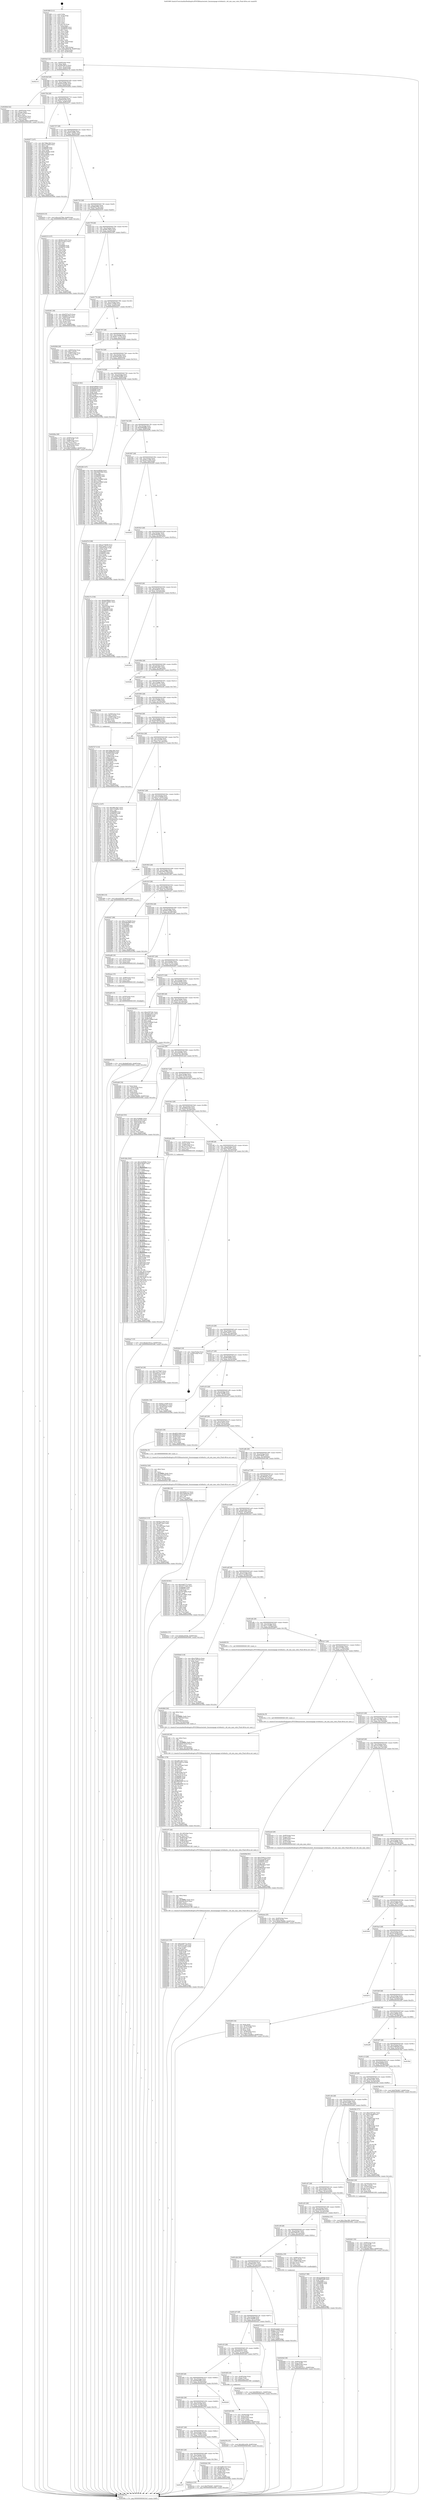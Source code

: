 digraph "0x401660" {
  label = "0x401660 (/mnt/c/Users/mathe/Desktop/tcc/POCII/binaries/extr_linuxmmpage-writeback.c_wb_min_max_ratio_Final-ollvm.out::main(0))"
  labelloc = "t"
  node[shape=record]

  Entry [label="",width=0.3,height=0.3,shape=circle,fillcolor=black,style=filled]
  "0x4016cf" [label="{
     0x4016cf [32]\l
     | [instrs]\l
     &nbsp;&nbsp;0x4016cf \<+6\>: mov -0xb8(%rbp),%eax\l
     &nbsp;&nbsp;0x4016d5 \<+2\>: mov %eax,%ecx\l
     &nbsp;&nbsp;0x4016d7 \<+6\>: sub $0x80e59874,%ecx\l
     &nbsp;&nbsp;0x4016dd \<+6\>: mov %eax,-0xcc(%rbp)\l
     &nbsp;&nbsp;0x4016e3 \<+6\>: mov %ecx,-0xd0(%rbp)\l
     &nbsp;&nbsp;0x4016e9 \<+6\>: je 0000000000402c14 \<main+0x15b4\>\l
  }"]
  "0x402c14" [label="{
     0x402c14\l
  }", style=dashed]
  "0x4016ef" [label="{
     0x4016ef [28]\l
     | [instrs]\l
     &nbsp;&nbsp;0x4016ef \<+5\>: jmp 00000000004016f4 \<main+0x94\>\l
     &nbsp;&nbsp;0x4016f4 \<+6\>: mov -0xcc(%rbp),%eax\l
     &nbsp;&nbsp;0x4016fa \<+5\>: sub $0x82a303de,%eax\l
     &nbsp;&nbsp;0x4016ff \<+6\>: mov %eax,-0xd4(%rbp)\l
     &nbsp;&nbsp;0x401705 \<+6\>: je 000000000040264d \<main+0xfed\>\l
  }"]
  Exit [label="",width=0.3,height=0.3,shape=circle,fillcolor=black,style=filled,peripheries=2]
  "0x40264d" [label="{
     0x40264d [42]\l
     | [instrs]\l
     &nbsp;&nbsp;0x40264d \<+4\>: mov -0x60(%rbp),%rax\l
     &nbsp;&nbsp;0x402651 \<+2\>: mov (%rax),%ecx\l
     &nbsp;&nbsp;0x402653 \<+6\>: sub $0x57cd2302,%ecx\l
     &nbsp;&nbsp;0x402659 \<+3\>: add $0x1,%ecx\l
     &nbsp;&nbsp;0x40265c \<+6\>: add $0x57cd2302,%ecx\l
     &nbsp;&nbsp;0x402662 \<+4\>: mov -0x60(%rbp),%rax\l
     &nbsp;&nbsp;0x402666 \<+2\>: mov %ecx,(%rax)\l
     &nbsp;&nbsp;0x402668 \<+10\>: movl $0x89c796c0,-0xb8(%rbp)\l
     &nbsp;&nbsp;0x402672 \<+5\>: jmp 000000000040309e \<main+0x1a3e\>\l
  }"]
  "0x40170b" [label="{
     0x40170b [28]\l
     | [instrs]\l
     &nbsp;&nbsp;0x40170b \<+5\>: jmp 0000000000401710 \<main+0xb0\>\l
     &nbsp;&nbsp;0x401710 \<+6\>: mov -0xcc(%rbp),%eax\l
     &nbsp;&nbsp;0x401716 \<+5\>: sub $0x8707ce74,%eax\l
     &nbsp;&nbsp;0x40171b \<+6\>: mov %eax,-0xd8(%rbp)\l
     &nbsp;&nbsp;0x401721 \<+6\>: je 0000000000402677 \<main+0x1017\>\l
  }"]
  "0x402b08" [label="{
     0x402b08 [15]\l
     | [instrs]\l
     &nbsp;&nbsp;0x402b08 \<+10\>: movl $0x8e603e02,-0xb8(%rbp)\l
     &nbsp;&nbsp;0x402b12 \<+5\>: jmp 000000000040309e \<main+0x1a3e\>\l
  }"]
  "0x402677" [label="{
     0x402677 [147]\l
     | [instrs]\l
     &nbsp;&nbsp;0x402677 \<+5\>: mov $0x7dbbc3b0,%eax\l
     &nbsp;&nbsp;0x40267c \<+5\>: mov $0xacc73626,%ecx\l
     &nbsp;&nbsp;0x402681 \<+2\>: mov $0x1,%dl\l
     &nbsp;&nbsp;0x402683 \<+7\>: mov 0x406068,%esi\l
     &nbsp;&nbsp;0x40268a \<+7\>: mov 0x406054,%edi\l
     &nbsp;&nbsp;0x402691 \<+3\>: mov %esi,%r8d\l
     &nbsp;&nbsp;0x402694 \<+7\>: add $0x5cef428a,%r8d\l
     &nbsp;&nbsp;0x40269b \<+4\>: sub $0x1,%r8d\l
     &nbsp;&nbsp;0x40269f \<+7\>: sub $0x5cef428a,%r8d\l
     &nbsp;&nbsp;0x4026a6 \<+4\>: imul %r8d,%esi\l
     &nbsp;&nbsp;0x4026aa \<+3\>: and $0x1,%esi\l
     &nbsp;&nbsp;0x4026ad \<+3\>: cmp $0x0,%esi\l
     &nbsp;&nbsp;0x4026b0 \<+4\>: sete %r9b\l
     &nbsp;&nbsp;0x4026b4 \<+3\>: cmp $0xa,%edi\l
     &nbsp;&nbsp;0x4026b7 \<+4\>: setl %r10b\l
     &nbsp;&nbsp;0x4026bb \<+3\>: mov %r9b,%r11b\l
     &nbsp;&nbsp;0x4026be \<+4\>: xor $0xff,%r11b\l
     &nbsp;&nbsp;0x4026c2 \<+3\>: mov %r10b,%bl\l
     &nbsp;&nbsp;0x4026c5 \<+3\>: xor $0xff,%bl\l
     &nbsp;&nbsp;0x4026c8 \<+3\>: xor $0x0,%dl\l
     &nbsp;&nbsp;0x4026cb \<+3\>: mov %r11b,%r14b\l
     &nbsp;&nbsp;0x4026ce \<+4\>: and $0x0,%r14b\l
     &nbsp;&nbsp;0x4026d2 \<+3\>: and %dl,%r9b\l
     &nbsp;&nbsp;0x4026d5 \<+3\>: mov %bl,%r15b\l
     &nbsp;&nbsp;0x4026d8 \<+4\>: and $0x0,%r15b\l
     &nbsp;&nbsp;0x4026dc \<+3\>: and %dl,%r10b\l
     &nbsp;&nbsp;0x4026df \<+3\>: or %r9b,%r14b\l
     &nbsp;&nbsp;0x4026e2 \<+3\>: or %r10b,%r15b\l
     &nbsp;&nbsp;0x4026e5 \<+3\>: xor %r15b,%r14b\l
     &nbsp;&nbsp;0x4026e8 \<+3\>: or %bl,%r11b\l
     &nbsp;&nbsp;0x4026eb \<+4\>: xor $0xff,%r11b\l
     &nbsp;&nbsp;0x4026ef \<+3\>: or $0x0,%dl\l
     &nbsp;&nbsp;0x4026f2 \<+3\>: and %dl,%r11b\l
     &nbsp;&nbsp;0x4026f5 \<+3\>: or %r11b,%r14b\l
     &nbsp;&nbsp;0x4026f8 \<+4\>: test $0x1,%r14b\l
     &nbsp;&nbsp;0x4026fc \<+3\>: cmovne %ecx,%eax\l
     &nbsp;&nbsp;0x4026ff \<+6\>: mov %eax,-0xb8(%rbp)\l
     &nbsp;&nbsp;0x402705 \<+5\>: jmp 000000000040309e \<main+0x1a3e\>\l
  }"]
  "0x401727" [label="{
     0x401727 [28]\l
     | [instrs]\l
     &nbsp;&nbsp;0x401727 \<+5\>: jmp 000000000040172c \<main+0xcc\>\l
     &nbsp;&nbsp;0x40172c \<+6\>: mov -0xcc(%rbp),%eax\l
     &nbsp;&nbsp;0x401732 \<+5\>: sub $0x871265b1,%eax\l
     &nbsp;&nbsp;0x401737 \<+6\>: mov %eax,-0xdc(%rbp)\l
     &nbsp;&nbsp;0x40173d \<+6\>: je 0000000000402d18 \<main+0x16b8\>\l
  }"]
  "0x402af9" [label="{
     0x402af9 [15]\l
     | [instrs]\l
     &nbsp;&nbsp;0x402af9 \<+4\>: mov -0x50(%rbp),%rax\l
     &nbsp;&nbsp;0x402afd \<+3\>: mov (%rax),%rax\l
     &nbsp;&nbsp;0x402b00 \<+3\>: mov %rax,%rdi\l
     &nbsp;&nbsp;0x402b03 \<+5\>: call 0000000000401030 \<free@plt\>\l
     | [calls]\l
     &nbsp;&nbsp;0x401030 \{1\} (unknown)\l
  }"]
  "0x402d18" [label="{
     0x402d18 [15]\l
     | [instrs]\l
     &nbsp;&nbsp;0x402d18 \<+10\>: movl $0xca227fbd,-0xb8(%rbp)\l
     &nbsp;&nbsp;0x402d22 \<+5\>: jmp 000000000040309e \<main+0x1a3e\>\l
  }"]
  "0x401743" [label="{
     0x401743 [28]\l
     | [instrs]\l
     &nbsp;&nbsp;0x401743 \<+5\>: jmp 0000000000401748 \<main+0xe8\>\l
     &nbsp;&nbsp;0x401748 \<+6\>: mov -0xcc(%rbp),%eax\l
     &nbsp;&nbsp;0x40174e \<+5\>: sub $0x889cf762,%eax\l
     &nbsp;&nbsp;0x401753 \<+6\>: mov %eax,-0xe0(%rbp)\l
     &nbsp;&nbsp;0x401759 \<+6\>: je 0000000000402515 \<main+0xeb5\>\l
  }"]
  "0x402aea" [label="{
     0x402aea [15]\l
     | [instrs]\l
     &nbsp;&nbsp;0x402aea \<+4\>: mov -0x68(%rbp),%rax\l
     &nbsp;&nbsp;0x402aee \<+3\>: mov (%rax),%rax\l
     &nbsp;&nbsp;0x402af1 \<+3\>: mov %rax,%rdi\l
     &nbsp;&nbsp;0x402af4 \<+5\>: call 0000000000401030 \<free@plt\>\l
     | [calls]\l
     &nbsp;&nbsp;0x401030 \{1\} (unknown)\l
  }"]
  "0x402515" [label="{
     0x402515 [137]\l
     | [instrs]\l
     &nbsp;&nbsp;0x402515 \<+5\>: mov $0x9eccc292,%eax\l
     &nbsp;&nbsp;0x40251a \<+5\>: mov $0x23c3b1e,%ecx\l
     &nbsp;&nbsp;0x40251f \<+2\>: mov $0x1,%dl\l
     &nbsp;&nbsp;0x402521 \<+2\>: xor %esi,%esi\l
     &nbsp;&nbsp;0x402523 \<+7\>: mov 0x406068,%edi\l
     &nbsp;&nbsp;0x40252a \<+8\>: mov 0x406054,%r8d\l
     &nbsp;&nbsp;0x402532 \<+3\>: sub $0x1,%esi\l
     &nbsp;&nbsp;0x402535 \<+3\>: mov %edi,%r9d\l
     &nbsp;&nbsp;0x402538 \<+3\>: add %esi,%r9d\l
     &nbsp;&nbsp;0x40253b \<+4\>: imul %r9d,%edi\l
     &nbsp;&nbsp;0x40253f \<+3\>: and $0x1,%edi\l
     &nbsp;&nbsp;0x402542 \<+3\>: cmp $0x0,%edi\l
     &nbsp;&nbsp;0x402545 \<+4\>: sete %r10b\l
     &nbsp;&nbsp;0x402549 \<+4\>: cmp $0xa,%r8d\l
     &nbsp;&nbsp;0x40254d \<+4\>: setl %r11b\l
     &nbsp;&nbsp;0x402551 \<+3\>: mov %r10b,%bl\l
     &nbsp;&nbsp;0x402554 \<+3\>: xor $0xff,%bl\l
     &nbsp;&nbsp;0x402557 \<+3\>: mov %r11b,%r14b\l
     &nbsp;&nbsp;0x40255a \<+4\>: xor $0xff,%r14b\l
     &nbsp;&nbsp;0x40255e \<+3\>: xor $0x0,%dl\l
     &nbsp;&nbsp;0x402561 \<+3\>: mov %bl,%r15b\l
     &nbsp;&nbsp;0x402564 \<+4\>: and $0x0,%r15b\l
     &nbsp;&nbsp;0x402568 \<+3\>: and %dl,%r10b\l
     &nbsp;&nbsp;0x40256b \<+3\>: mov %r14b,%r12b\l
     &nbsp;&nbsp;0x40256e \<+4\>: and $0x0,%r12b\l
     &nbsp;&nbsp;0x402572 \<+3\>: and %dl,%r11b\l
     &nbsp;&nbsp;0x402575 \<+3\>: or %r10b,%r15b\l
     &nbsp;&nbsp;0x402578 \<+3\>: or %r11b,%r12b\l
     &nbsp;&nbsp;0x40257b \<+3\>: xor %r12b,%r15b\l
     &nbsp;&nbsp;0x40257e \<+3\>: or %r14b,%bl\l
     &nbsp;&nbsp;0x402581 \<+3\>: xor $0xff,%bl\l
     &nbsp;&nbsp;0x402584 \<+3\>: or $0x0,%dl\l
     &nbsp;&nbsp;0x402587 \<+2\>: and %dl,%bl\l
     &nbsp;&nbsp;0x402589 \<+3\>: or %bl,%r15b\l
     &nbsp;&nbsp;0x40258c \<+4\>: test $0x1,%r15b\l
     &nbsp;&nbsp;0x402590 \<+3\>: cmovne %ecx,%eax\l
     &nbsp;&nbsp;0x402593 \<+6\>: mov %eax,-0xb8(%rbp)\l
     &nbsp;&nbsp;0x402599 \<+5\>: jmp 000000000040309e \<main+0x1a3e\>\l
  }"]
  "0x40175f" [label="{
     0x40175f [28]\l
     | [instrs]\l
     &nbsp;&nbsp;0x40175f \<+5\>: jmp 0000000000401764 \<main+0x104\>\l
     &nbsp;&nbsp;0x401764 \<+6\>: mov -0xcc(%rbp),%eax\l
     &nbsp;&nbsp;0x40176a \<+5\>: sub $0x89c796c0,%eax\l
     &nbsp;&nbsp;0x40176f \<+6\>: mov %eax,-0xe4(%rbp)\l
     &nbsp;&nbsp;0x401775 \<+6\>: je 00000000004024f1 \<main+0xe91\>\l
  }"]
  "0x402aa7" [label="{
     0x402aa7 [15]\l
     | [instrs]\l
     &nbsp;&nbsp;0x402aa7 \<+10\>: movl $0xeb1551ca,-0xb8(%rbp)\l
     &nbsp;&nbsp;0x402ab1 \<+5\>: jmp 000000000040309e \<main+0x1a3e\>\l
  }"]
  "0x4024f1" [label="{
     0x4024f1 [36]\l
     | [instrs]\l
     &nbsp;&nbsp;0x4024f1 \<+5\>: mov $0x8707ce74,%eax\l
     &nbsp;&nbsp;0x4024f6 \<+5\>: mov $0x889cf762,%ecx\l
     &nbsp;&nbsp;0x4024fb \<+4\>: mov -0x60(%rbp),%rdx\l
     &nbsp;&nbsp;0x4024ff \<+2\>: mov (%rdx),%esi\l
     &nbsp;&nbsp;0x402501 \<+4\>: mov -0x70(%rbp),%rdx\l
     &nbsp;&nbsp;0x402505 \<+2\>: cmp (%rdx),%esi\l
     &nbsp;&nbsp;0x402507 \<+3\>: cmovl %ecx,%eax\l
     &nbsp;&nbsp;0x40250a \<+6\>: mov %eax,-0xb8(%rbp)\l
     &nbsp;&nbsp;0x402510 \<+5\>: jmp 000000000040309e \<main+0x1a3e\>\l
  }"]
  "0x40177b" [label="{
     0x40177b [28]\l
     | [instrs]\l
     &nbsp;&nbsp;0x40177b \<+5\>: jmp 0000000000401780 \<main+0x120\>\l
     &nbsp;&nbsp;0x401780 \<+6\>: mov -0xcc(%rbp),%eax\l
     &nbsp;&nbsp;0x401786 \<+5\>: sub $0x8c115458,%eax\l
     &nbsp;&nbsp;0x40178b \<+6\>: mov %eax,-0xe8(%rbp)\l
     &nbsp;&nbsp;0x401791 \<+6\>: je 0000000000402b17 \<main+0x14b7\>\l
  }"]
  "0x402a4a" [label="{
     0x402a4a [25]\l
     | [instrs]\l
     &nbsp;&nbsp;0x402a4a \<+4\>: mov -0x40(%rbp),%rax\l
     &nbsp;&nbsp;0x402a4e \<+6\>: movl $0x0,(%rax)\l
     &nbsp;&nbsp;0x402a54 \<+10\>: movl $0xfe78ad80,-0xb8(%rbp)\l
     &nbsp;&nbsp;0x402a5e \<+5\>: jmp 000000000040309e \<main+0x1a3e\>\l
  }"]
  "0x402b17" [label="{
     0x402b17\l
  }", style=dashed]
  "0x401797" [label="{
     0x401797 [28]\l
     | [instrs]\l
     &nbsp;&nbsp;0x401797 \<+5\>: jmp 000000000040179c \<main+0x13c\>\l
     &nbsp;&nbsp;0x40179c \<+6\>: mov -0xcc(%rbp),%eax\l
     &nbsp;&nbsp;0x4017a2 \<+5\>: sub $0x8c7747f0,%eax\l
     &nbsp;&nbsp;0x4017a7 \<+6\>: mov %eax,-0xec(%rbp)\l
     &nbsp;&nbsp;0x4017ad \<+6\>: je 000000000040209d \<main+0xa3d\>\l
  }"]
  "0x401d7f" [label="{
     0x401d7f\l
  }", style=dashed]
  "0x40209d" [label="{
     0x40209d [29]\l
     | [instrs]\l
     &nbsp;&nbsp;0x40209d \<+4\>: mov -0x80(%rbp),%rax\l
     &nbsp;&nbsp;0x4020a1 \<+6\>: movl $0x1,(%rax)\l
     &nbsp;&nbsp;0x4020a7 \<+4\>: mov -0x80(%rbp),%rax\l
     &nbsp;&nbsp;0x4020ab \<+3\>: movslq (%rax),%rax\l
     &nbsp;&nbsp;0x4020ae \<+4\>: shl $0x4,%rax\l
     &nbsp;&nbsp;0x4020b2 \<+3\>: mov %rax,%rdi\l
     &nbsp;&nbsp;0x4020b5 \<+5\>: call 0000000000401050 \<malloc@plt\>\l
     | [calls]\l
     &nbsp;&nbsp;0x401050 \{1\} (unknown)\l
  }"]
  "0x4017b3" [label="{
     0x4017b3 [28]\l
     | [instrs]\l
     &nbsp;&nbsp;0x4017b3 \<+5\>: jmp 00000000004017b8 \<main+0x158\>\l
     &nbsp;&nbsp;0x4017b8 \<+6\>: mov -0xcc(%rbp),%eax\l
     &nbsp;&nbsp;0x4017be \<+5\>: sub $0x8e603e02,%eax\l
     &nbsp;&nbsp;0x4017c3 \<+6\>: mov %eax,-0xf0(%rbp)\l
     &nbsp;&nbsp;0x4017c9 \<+6\>: je 0000000000402c23 \<main+0x15c3\>\l
  }"]
  "0x402a1e" [label="{
     0x402a1e [15]\l
     | [instrs]\l
     &nbsp;&nbsp;0x402a1e \<+10\>: movl $0xf7824fe7,-0xb8(%rbp)\l
     &nbsp;&nbsp;0x402a28 \<+5\>: jmp 000000000040309e \<main+0x1a3e\>\l
  }"]
  "0x402c23" [label="{
     0x402c23 [91]\l
     | [instrs]\l
     &nbsp;&nbsp;0x402c23 \<+5\>: mov $0xbb3f884d,%eax\l
     &nbsp;&nbsp;0x402c28 \<+5\>: mov $0x9ed9a0ba,%ecx\l
     &nbsp;&nbsp;0x402c2d \<+7\>: mov 0x406068,%edx\l
     &nbsp;&nbsp;0x402c34 \<+7\>: mov 0x406054,%esi\l
     &nbsp;&nbsp;0x402c3b \<+2\>: mov %edx,%edi\l
     &nbsp;&nbsp;0x402c3d \<+6\>: add $0x5b939442,%edi\l
     &nbsp;&nbsp;0x402c43 \<+3\>: sub $0x1,%edi\l
     &nbsp;&nbsp;0x402c46 \<+6\>: sub $0x5b939442,%edi\l
     &nbsp;&nbsp;0x402c4c \<+3\>: imul %edi,%edx\l
     &nbsp;&nbsp;0x402c4f \<+3\>: and $0x1,%edx\l
     &nbsp;&nbsp;0x402c52 \<+3\>: cmp $0x0,%edx\l
     &nbsp;&nbsp;0x402c55 \<+4\>: sete %r8b\l
     &nbsp;&nbsp;0x402c59 \<+3\>: cmp $0xa,%esi\l
     &nbsp;&nbsp;0x402c5c \<+4\>: setl %r9b\l
     &nbsp;&nbsp;0x402c60 \<+3\>: mov %r8b,%r10b\l
     &nbsp;&nbsp;0x402c63 \<+3\>: and %r9b,%r10b\l
     &nbsp;&nbsp;0x402c66 \<+3\>: xor %r9b,%r8b\l
     &nbsp;&nbsp;0x402c69 \<+3\>: or %r8b,%r10b\l
     &nbsp;&nbsp;0x402c6c \<+4\>: test $0x1,%r10b\l
     &nbsp;&nbsp;0x402c70 \<+3\>: cmovne %ecx,%eax\l
     &nbsp;&nbsp;0x402c73 \<+6\>: mov %eax,-0xb8(%rbp)\l
     &nbsp;&nbsp;0x402c79 \<+5\>: jmp 000000000040309e \<main+0x1a3e\>\l
  }"]
  "0x4017cf" [label="{
     0x4017cf [28]\l
     | [instrs]\l
     &nbsp;&nbsp;0x4017cf \<+5\>: jmp 00000000004017d4 \<main+0x174\>\l
     &nbsp;&nbsp;0x4017d4 \<+6\>: mov -0xcc(%rbp),%eax\l
     &nbsp;&nbsp;0x4017da \<+5\>: sub $0x96620df9,%eax\l
     &nbsp;&nbsp;0x4017df \<+6\>: mov %eax,-0xf4(%rbp)\l
     &nbsp;&nbsp;0x4017e5 \<+6\>: je 00000000004022fd \<main+0xc9d\>\l
  }"]
  "0x40288c" [label="{
     0x40288c [178]\l
     | [instrs]\l
     &nbsp;&nbsp;0x40288c \<+5\>: mov $0xa881a6e7,%ecx\l
     &nbsp;&nbsp;0x402891 \<+5\>: mov $0x515a9133,%edx\l
     &nbsp;&nbsp;0x402896 \<+3\>: mov $0x1,%sil\l
     &nbsp;&nbsp;0x402899 \<+6\>: mov -0x1d4(%rbp),%edi\l
     &nbsp;&nbsp;0x40289f \<+3\>: imul %eax,%edi\l
     &nbsp;&nbsp;0x4028a2 \<+3\>: movslq %edi,%r8\l
     &nbsp;&nbsp;0x4028a5 \<+4\>: mov -0x50(%rbp),%r9\l
     &nbsp;&nbsp;0x4028a9 \<+3\>: mov (%r9),%r9\l
     &nbsp;&nbsp;0x4028ac \<+4\>: mov -0x48(%rbp),%r10\l
     &nbsp;&nbsp;0x4028b0 \<+3\>: movslq (%r10),%r10\l
     &nbsp;&nbsp;0x4028b3 \<+4\>: mov %r8,(%r9,%r10,8)\l
     &nbsp;&nbsp;0x4028b7 \<+7\>: mov 0x406068,%eax\l
     &nbsp;&nbsp;0x4028be \<+7\>: mov 0x406054,%edi\l
     &nbsp;&nbsp;0x4028c5 \<+3\>: mov %eax,%r11d\l
     &nbsp;&nbsp;0x4028c8 \<+7\>: add $0xdf8b0089,%r11d\l
     &nbsp;&nbsp;0x4028cf \<+4\>: sub $0x1,%r11d\l
     &nbsp;&nbsp;0x4028d3 \<+7\>: sub $0xdf8b0089,%r11d\l
     &nbsp;&nbsp;0x4028da \<+4\>: imul %r11d,%eax\l
     &nbsp;&nbsp;0x4028de \<+3\>: and $0x1,%eax\l
     &nbsp;&nbsp;0x4028e1 \<+3\>: cmp $0x0,%eax\l
     &nbsp;&nbsp;0x4028e4 \<+3\>: sete %bl\l
     &nbsp;&nbsp;0x4028e7 \<+3\>: cmp $0xa,%edi\l
     &nbsp;&nbsp;0x4028ea \<+4\>: setl %r14b\l
     &nbsp;&nbsp;0x4028ee \<+3\>: mov %bl,%r15b\l
     &nbsp;&nbsp;0x4028f1 \<+4\>: xor $0xff,%r15b\l
     &nbsp;&nbsp;0x4028f5 \<+3\>: mov %r14b,%r12b\l
     &nbsp;&nbsp;0x4028f8 \<+4\>: xor $0xff,%r12b\l
     &nbsp;&nbsp;0x4028fc \<+4\>: xor $0x0,%sil\l
     &nbsp;&nbsp;0x402900 \<+3\>: mov %r15b,%r13b\l
     &nbsp;&nbsp;0x402903 \<+4\>: and $0x0,%r13b\l
     &nbsp;&nbsp;0x402907 \<+3\>: and %sil,%bl\l
     &nbsp;&nbsp;0x40290a \<+3\>: mov %r12b,%al\l
     &nbsp;&nbsp;0x40290d \<+2\>: and $0x0,%al\l
     &nbsp;&nbsp;0x40290f \<+3\>: and %sil,%r14b\l
     &nbsp;&nbsp;0x402912 \<+3\>: or %bl,%r13b\l
     &nbsp;&nbsp;0x402915 \<+3\>: or %r14b,%al\l
     &nbsp;&nbsp;0x402918 \<+3\>: xor %al,%r13b\l
     &nbsp;&nbsp;0x40291b \<+3\>: or %r12b,%r15b\l
     &nbsp;&nbsp;0x40291e \<+4\>: xor $0xff,%r15b\l
     &nbsp;&nbsp;0x402922 \<+4\>: or $0x0,%sil\l
     &nbsp;&nbsp;0x402926 \<+3\>: and %sil,%r15b\l
     &nbsp;&nbsp;0x402929 \<+3\>: or %r15b,%r13b\l
     &nbsp;&nbsp;0x40292c \<+4\>: test $0x1,%r13b\l
     &nbsp;&nbsp;0x402930 \<+3\>: cmovne %edx,%ecx\l
     &nbsp;&nbsp;0x402933 \<+6\>: mov %ecx,-0xb8(%rbp)\l
     &nbsp;&nbsp;0x402939 \<+5\>: jmp 000000000040309e \<main+0x1a3e\>\l
  }"]
  "0x4022fd" [label="{
     0x4022fd [147]\l
     | [instrs]\l
     &nbsp;&nbsp;0x4022fd \<+5\>: mov $0x2eadf30d,%eax\l
     &nbsp;&nbsp;0x402302 \<+5\>: mov $0xc9ed70bd,%ecx\l
     &nbsp;&nbsp;0x402307 \<+2\>: mov $0x1,%dl\l
     &nbsp;&nbsp;0x402309 \<+7\>: mov 0x406068,%esi\l
     &nbsp;&nbsp;0x402310 \<+7\>: mov 0x406054,%edi\l
     &nbsp;&nbsp;0x402317 \<+3\>: mov %esi,%r8d\l
     &nbsp;&nbsp;0x40231a \<+7\>: add $0x32e33686,%r8d\l
     &nbsp;&nbsp;0x402321 \<+4\>: sub $0x1,%r8d\l
     &nbsp;&nbsp;0x402325 \<+7\>: sub $0x32e33686,%r8d\l
     &nbsp;&nbsp;0x40232c \<+4\>: imul %r8d,%esi\l
     &nbsp;&nbsp;0x402330 \<+3\>: and $0x1,%esi\l
     &nbsp;&nbsp;0x402333 \<+3\>: cmp $0x0,%esi\l
     &nbsp;&nbsp;0x402336 \<+4\>: sete %r9b\l
     &nbsp;&nbsp;0x40233a \<+3\>: cmp $0xa,%edi\l
     &nbsp;&nbsp;0x40233d \<+4\>: setl %r10b\l
     &nbsp;&nbsp;0x402341 \<+3\>: mov %r9b,%r11b\l
     &nbsp;&nbsp;0x402344 \<+4\>: xor $0xff,%r11b\l
     &nbsp;&nbsp;0x402348 \<+3\>: mov %r10b,%bl\l
     &nbsp;&nbsp;0x40234b \<+3\>: xor $0xff,%bl\l
     &nbsp;&nbsp;0x40234e \<+3\>: xor $0x0,%dl\l
     &nbsp;&nbsp;0x402351 \<+3\>: mov %r11b,%r14b\l
     &nbsp;&nbsp;0x402354 \<+4\>: and $0x0,%r14b\l
     &nbsp;&nbsp;0x402358 \<+3\>: and %dl,%r9b\l
     &nbsp;&nbsp;0x40235b \<+3\>: mov %bl,%r15b\l
     &nbsp;&nbsp;0x40235e \<+4\>: and $0x0,%r15b\l
     &nbsp;&nbsp;0x402362 \<+3\>: and %dl,%r10b\l
     &nbsp;&nbsp;0x402365 \<+3\>: or %r9b,%r14b\l
     &nbsp;&nbsp;0x402368 \<+3\>: or %r10b,%r15b\l
     &nbsp;&nbsp;0x40236b \<+3\>: xor %r15b,%r14b\l
     &nbsp;&nbsp;0x40236e \<+3\>: or %bl,%r11b\l
     &nbsp;&nbsp;0x402371 \<+4\>: xor $0xff,%r11b\l
     &nbsp;&nbsp;0x402375 \<+3\>: or $0x0,%dl\l
     &nbsp;&nbsp;0x402378 \<+3\>: and %dl,%r11b\l
     &nbsp;&nbsp;0x40237b \<+3\>: or %r11b,%r14b\l
     &nbsp;&nbsp;0x40237e \<+4\>: test $0x1,%r14b\l
     &nbsp;&nbsp;0x402382 \<+3\>: cmovne %ecx,%eax\l
     &nbsp;&nbsp;0x402385 \<+6\>: mov %eax,-0xb8(%rbp)\l
     &nbsp;&nbsp;0x40238b \<+5\>: jmp 000000000040309e \<main+0x1a3e\>\l
  }"]
  "0x4017eb" [label="{
     0x4017eb [28]\l
     | [instrs]\l
     &nbsp;&nbsp;0x4017eb \<+5\>: jmp 00000000004017f0 \<main+0x190\>\l
     &nbsp;&nbsp;0x4017f0 \<+6\>: mov -0xcc(%rbp),%eax\l
     &nbsp;&nbsp;0x4017f6 \<+5\>: sub $0x9afbb988,%eax\l
     &nbsp;&nbsp;0x4017fb \<+6\>: mov %eax,-0xf8(%rbp)\l
     &nbsp;&nbsp;0x401801 \<+6\>: je 0000000000402d7d \<main+0x171d\>\l
  }"]
  "0x402864" [label="{
     0x402864 [40]\l
     | [instrs]\l
     &nbsp;&nbsp;0x402864 \<+5\>: mov $0x2,%ecx\l
     &nbsp;&nbsp;0x402869 \<+1\>: cltd\l
     &nbsp;&nbsp;0x40286a \<+2\>: idiv %ecx\l
     &nbsp;&nbsp;0x40286c \<+6\>: imul $0xfffffffe,%edx,%ecx\l
     &nbsp;&nbsp;0x402872 \<+6\>: add $0x7bbf16c8,%ecx\l
     &nbsp;&nbsp;0x402878 \<+3\>: add $0x1,%ecx\l
     &nbsp;&nbsp;0x40287b \<+6\>: sub $0x7bbf16c8,%ecx\l
     &nbsp;&nbsp;0x402881 \<+6\>: mov %ecx,-0x1d4(%rbp)\l
     &nbsp;&nbsp;0x402887 \<+5\>: call 0000000000401160 \<next_i\>\l
     | [calls]\l
     &nbsp;&nbsp;0x401160 \{1\} (/mnt/c/Users/mathe/Desktop/tcc/POCII/binaries/extr_linuxmmpage-writeback.c_wb_min_max_ratio_Final-ollvm.out::next_i)\l
  }"]
  "0x402d7d" [label="{
     0x402d7d [108]\l
     | [instrs]\l
     &nbsp;&nbsp;0x402d7d \<+5\>: mov $0xc317b048,%eax\l
     &nbsp;&nbsp;0x402d82 \<+5\>: mov $0xf7ee8213,%ecx\l
     &nbsp;&nbsp;0x402d87 \<+7\>: mov -0xb0(%rbp),%rdx\l
     &nbsp;&nbsp;0x402d8e \<+2\>: mov (%rdx),%esi\l
     &nbsp;&nbsp;0x402d90 \<+3\>: mov %esi,-0x2c(%rbp)\l
     &nbsp;&nbsp;0x402d93 \<+7\>: mov 0x406068,%esi\l
     &nbsp;&nbsp;0x402d9a \<+7\>: mov 0x406054,%edi\l
     &nbsp;&nbsp;0x402da1 \<+3\>: mov %esi,%r8d\l
     &nbsp;&nbsp;0x402da4 \<+7\>: add $0x1d4517f7,%r8d\l
     &nbsp;&nbsp;0x402dab \<+4\>: sub $0x1,%r8d\l
     &nbsp;&nbsp;0x402daf \<+7\>: sub $0x1d4517f7,%r8d\l
     &nbsp;&nbsp;0x402db6 \<+4\>: imul %r8d,%esi\l
     &nbsp;&nbsp;0x402dba \<+3\>: and $0x1,%esi\l
     &nbsp;&nbsp;0x402dbd \<+3\>: cmp $0x0,%esi\l
     &nbsp;&nbsp;0x402dc0 \<+4\>: sete %r9b\l
     &nbsp;&nbsp;0x402dc4 \<+3\>: cmp $0xa,%edi\l
     &nbsp;&nbsp;0x402dc7 \<+4\>: setl %r10b\l
     &nbsp;&nbsp;0x402dcb \<+3\>: mov %r9b,%r11b\l
     &nbsp;&nbsp;0x402dce \<+3\>: and %r10b,%r11b\l
     &nbsp;&nbsp;0x402dd1 \<+3\>: xor %r10b,%r9b\l
     &nbsp;&nbsp;0x402dd4 \<+3\>: or %r9b,%r11b\l
     &nbsp;&nbsp;0x402dd7 \<+4\>: test $0x1,%r11b\l
     &nbsp;&nbsp;0x402ddb \<+3\>: cmovne %ecx,%eax\l
     &nbsp;&nbsp;0x402dde \<+6\>: mov %eax,-0xb8(%rbp)\l
     &nbsp;&nbsp;0x402de4 \<+5\>: jmp 000000000040309e \<main+0x1a3e\>\l
  }"]
  "0x401807" [label="{
     0x401807 [28]\l
     | [instrs]\l
     &nbsp;&nbsp;0x401807 \<+5\>: jmp 000000000040180c \<main+0x1ac\>\l
     &nbsp;&nbsp;0x40180c \<+6\>: mov -0xcc(%rbp),%eax\l
     &nbsp;&nbsp;0x401812 \<+5\>: sub $0x9eccc292,%eax\l
     &nbsp;&nbsp;0x401817 \<+6\>: mov %eax,-0xfc(%rbp)\l
     &nbsp;&nbsp;0x40181d \<+6\>: je 0000000000402f2f \<main+0x18cf\>\l
  }"]
  "0x402727" [label="{
     0x402727 [114]\l
     | [instrs]\l
     &nbsp;&nbsp;0x402727 \<+5\>: mov $0x7dbbc3b0,%ecx\l
     &nbsp;&nbsp;0x40272c \<+5\>: mov $0x38488ebf,%edx\l
     &nbsp;&nbsp;0x402731 \<+4\>: mov -0x50(%rbp),%rdi\l
     &nbsp;&nbsp;0x402735 \<+3\>: mov %rax,(%rdi)\l
     &nbsp;&nbsp;0x402738 \<+4\>: mov -0x48(%rbp),%rax\l
     &nbsp;&nbsp;0x40273c \<+6\>: movl $0x0,(%rax)\l
     &nbsp;&nbsp;0x402742 \<+7\>: mov 0x406068,%esi\l
     &nbsp;&nbsp;0x402749 \<+8\>: mov 0x406054,%r8d\l
     &nbsp;&nbsp;0x402751 \<+3\>: mov %esi,%r9d\l
     &nbsp;&nbsp;0x402754 \<+7\>: sub $0x1cdb5a13,%r9d\l
     &nbsp;&nbsp;0x40275b \<+4\>: sub $0x1,%r9d\l
     &nbsp;&nbsp;0x40275f \<+7\>: add $0x1cdb5a13,%r9d\l
     &nbsp;&nbsp;0x402766 \<+4\>: imul %r9d,%esi\l
     &nbsp;&nbsp;0x40276a \<+3\>: and $0x1,%esi\l
     &nbsp;&nbsp;0x40276d \<+3\>: cmp $0x0,%esi\l
     &nbsp;&nbsp;0x402770 \<+4\>: sete %r10b\l
     &nbsp;&nbsp;0x402774 \<+4\>: cmp $0xa,%r8d\l
     &nbsp;&nbsp;0x402778 \<+4\>: setl %r11b\l
     &nbsp;&nbsp;0x40277c \<+3\>: mov %r10b,%bl\l
     &nbsp;&nbsp;0x40277f \<+3\>: and %r11b,%bl\l
     &nbsp;&nbsp;0x402782 \<+3\>: xor %r11b,%r10b\l
     &nbsp;&nbsp;0x402785 \<+3\>: or %r10b,%bl\l
     &nbsp;&nbsp;0x402788 \<+3\>: test $0x1,%bl\l
     &nbsp;&nbsp;0x40278b \<+3\>: cmovne %edx,%ecx\l
     &nbsp;&nbsp;0x40278e \<+6\>: mov %ecx,-0xb8(%rbp)\l
     &nbsp;&nbsp;0x402794 \<+5\>: jmp 000000000040309e \<main+0x1a3e\>\l
  }"]
  "0x402f2f" [label="{
     0x402f2f\l
  }", style=dashed]
  "0x401823" [label="{
     0x401823 [28]\l
     | [instrs]\l
     &nbsp;&nbsp;0x401823 \<+5\>: jmp 0000000000401828 \<main+0x1c8\>\l
     &nbsp;&nbsp;0x401828 \<+6\>: mov -0xcc(%rbp),%eax\l
     &nbsp;&nbsp;0x40182e \<+5\>: sub $0x9ed9a0ba,%eax\l
     &nbsp;&nbsp;0x401833 \<+6\>: mov %eax,-0x100(%rbp)\l
     &nbsp;&nbsp;0x401839 \<+6\>: je 0000000000402c7e \<main+0x161e\>\l
  }"]
  "0x4025cb" [label="{
     0x4025cb [115]\l
     | [instrs]\l
     &nbsp;&nbsp;0x4025cb \<+5\>: mov $0x9eccc292,%ecx\l
     &nbsp;&nbsp;0x4025d0 \<+5\>: mov $0xd67cde2,%edx\l
     &nbsp;&nbsp;0x4025d5 \<+2\>: xor %esi,%esi\l
     &nbsp;&nbsp;0x4025d7 \<+6\>: mov -0x1d0(%rbp),%edi\l
     &nbsp;&nbsp;0x4025dd \<+3\>: imul %eax,%edi\l
     &nbsp;&nbsp;0x4025e0 \<+3\>: movslq %edi,%r8\l
     &nbsp;&nbsp;0x4025e3 \<+4\>: mov -0x68(%rbp),%r9\l
     &nbsp;&nbsp;0x4025e7 \<+3\>: mov (%r9),%r9\l
     &nbsp;&nbsp;0x4025ea \<+4\>: mov -0x60(%rbp),%r10\l
     &nbsp;&nbsp;0x4025ee \<+3\>: movslq (%r10),%r10\l
     &nbsp;&nbsp;0x4025f1 \<+4\>: mov %r8,(%r9,%r10,8)\l
     &nbsp;&nbsp;0x4025f5 \<+7\>: mov 0x406068,%eax\l
     &nbsp;&nbsp;0x4025fc \<+7\>: mov 0x406054,%edi\l
     &nbsp;&nbsp;0x402603 \<+3\>: sub $0x1,%esi\l
     &nbsp;&nbsp;0x402606 \<+3\>: mov %eax,%r11d\l
     &nbsp;&nbsp;0x402609 \<+3\>: add %esi,%r11d\l
     &nbsp;&nbsp;0x40260c \<+4\>: imul %r11d,%eax\l
     &nbsp;&nbsp;0x402610 \<+3\>: and $0x1,%eax\l
     &nbsp;&nbsp;0x402613 \<+3\>: cmp $0x0,%eax\l
     &nbsp;&nbsp;0x402616 \<+3\>: sete %bl\l
     &nbsp;&nbsp;0x402619 \<+3\>: cmp $0xa,%edi\l
     &nbsp;&nbsp;0x40261c \<+4\>: setl %r14b\l
     &nbsp;&nbsp;0x402620 \<+3\>: mov %bl,%r15b\l
     &nbsp;&nbsp;0x402623 \<+3\>: and %r14b,%r15b\l
     &nbsp;&nbsp;0x402626 \<+3\>: xor %r14b,%bl\l
     &nbsp;&nbsp;0x402629 \<+3\>: or %bl,%r15b\l
     &nbsp;&nbsp;0x40262c \<+4\>: test $0x1,%r15b\l
     &nbsp;&nbsp;0x402630 \<+3\>: cmovne %edx,%ecx\l
     &nbsp;&nbsp;0x402633 \<+6\>: mov %ecx,-0xb8(%rbp)\l
     &nbsp;&nbsp;0x402639 \<+5\>: jmp 000000000040309e \<main+0x1a3e\>\l
  }"]
  "0x402c7e" [label="{
     0x402c7e [154]\l
     | [instrs]\l
     &nbsp;&nbsp;0x402c7e \<+5\>: mov $0xbb3f884d,%eax\l
     &nbsp;&nbsp;0x402c83 \<+5\>: mov $0x871265b1,%ecx\l
     &nbsp;&nbsp;0x402c88 \<+2\>: mov $0x1,%dl\l
     &nbsp;&nbsp;0x402c8a \<+2\>: xor %esi,%esi\l
     &nbsp;&nbsp;0x402c8c \<+7\>: mov -0xb0(%rbp),%rdi\l
     &nbsp;&nbsp;0x402c93 \<+6\>: movl $0x0,(%rdi)\l
     &nbsp;&nbsp;0x402c99 \<+8\>: mov 0x406068,%r8d\l
     &nbsp;&nbsp;0x402ca1 \<+8\>: mov 0x406054,%r9d\l
     &nbsp;&nbsp;0x402ca9 \<+3\>: sub $0x1,%esi\l
     &nbsp;&nbsp;0x402cac \<+3\>: mov %r8d,%r10d\l
     &nbsp;&nbsp;0x402caf \<+3\>: add %esi,%r10d\l
     &nbsp;&nbsp;0x402cb2 \<+4\>: imul %r10d,%r8d\l
     &nbsp;&nbsp;0x402cb6 \<+4\>: and $0x1,%r8d\l
     &nbsp;&nbsp;0x402cba \<+4\>: cmp $0x0,%r8d\l
     &nbsp;&nbsp;0x402cbe \<+4\>: sete %r11b\l
     &nbsp;&nbsp;0x402cc2 \<+4\>: cmp $0xa,%r9d\l
     &nbsp;&nbsp;0x402cc6 \<+3\>: setl %bl\l
     &nbsp;&nbsp;0x402cc9 \<+3\>: mov %r11b,%r14b\l
     &nbsp;&nbsp;0x402ccc \<+4\>: xor $0xff,%r14b\l
     &nbsp;&nbsp;0x402cd0 \<+3\>: mov %bl,%r15b\l
     &nbsp;&nbsp;0x402cd3 \<+4\>: xor $0xff,%r15b\l
     &nbsp;&nbsp;0x402cd7 \<+3\>: xor $0x0,%dl\l
     &nbsp;&nbsp;0x402cda \<+3\>: mov %r14b,%r12b\l
     &nbsp;&nbsp;0x402cdd \<+4\>: and $0x0,%r12b\l
     &nbsp;&nbsp;0x402ce1 \<+3\>: and %dl,%r11b\l
     &nbsp;&nbsp;0x402ce4 \<+3\>: mov %r15b,%r13b\l
     &nbsp;&nbsp;0x402ce7 \<+4\>: and $0x0,%r13b\l
     &nbsp;&nbsp;0x402ceb \<+2\>: and %dl,%bl\l
     &nbsp;&nbsp;0x402ced \<+3\>: or %r11b,%r12b\l
     &nbsp;&nbsp;0x402cf0 \<+3\>: or %bl,%r13b\l
     &nbsp;&nbsp;0x402cf3 \<+3\>: xor %r13b,%r12b\l
     &nbsp;&nbsp;0x402cf6 \<+3\>: or %r15b,%r14b\l
     &nbsp;&nbsp;0x402cf9 \<+4\>: xor $0xff,%r14b\l
     &nbsp;&nbsp;0x402cfd \<+3\>: or $0x0,%dl\l
     &nbsp;&nbsp;0x402d00 \<+3\>: and %dl,%r14b\l
     &nbsp;&nbsp;0x402d03 \<+3\>: or %r14b,%r12b\l
     &nbsp;&nbsp;0x402d06 \<+4\>: test $0x1,%r12b\l
     &nbsp;&nbsp;0x402d0a \<+3\>: cmovne %ecx,%eax\l
     &nbsp;&nbsp;0x402d0d \<+6\>: mov %eax,-0xb8(%rbp)\l
     &nbsp;&nbsp;0x402d13 \<+5\>: jmp 000000000040309e \<main+0x1a3e\>\l
  }"]
  "0x40183f" [label="{
     0x40183f [28]\l
     | [instrs]\l
     &nbsp;&nbsp;0x40183f \<+5\>: jmp 0000000000401844 \<main+0x1e4\>\l
     &nbsp;&nbsp;0x401844 \<+6\>: mov -0xcc(%rbp),%eax\l
     &nbsp;&nbsp;0x40184a \<+5\>: sub $0xa7656c1a,%eax\l
     &nbsp;&nbsp;0x40184f \<+6\>: mov %eax,-0x104(%rbp)\l
     &nbsp;&nbsp;0x401855 \<+6\>: je 000000000040302c \<main+0x19cc\>\l
  }"]
  "0x4025a3" [label="{
     0x4025a3 [40]\l
     | [instrs]\l
     &nbsp;&nbsp;0x4025a3 \<+5\>: mov $0x2,%ecx\l
     &nbsp;&nbsp;0x4025a8 \<+1\>: cltd\l
     &nbsp;&nbsp;0x4025a9 \<+2\>: idiv %ecx\l
     &nbsp;&nbsp;0x4025ab \<+6\>: imul $0xfffffffe,%edx,%ecx\l
     &nbsp;&nbsp;0x4025b1 \<+6\>: add $0x2ce2cd5b,%ecx\l
     &nbsp;&nbsp;0x4025b7 \<+3\>: add $0x1,%ecx\l
     &nbsp;&nbsp;0x4025ba \<+6\>: sub $0x2ce2cd5b,%ecx\l
     &nbsp;&nbsp;0x4025c0 \<+6\>: mov %ecx,-0x1d0(%rbp)\l
     &nbsp;&nbsp;0x4025c6 \<+5\>: call 0000000000401160 \<next_i\>\l
     | [calls]\l
     &nbsp;&nbsp;0x401160 \{1\} (/mnt/c/Users/mathe/Desktop/tcc/POCII/binaries/extr_linuxmmpage-writeback.c_wb_min_max_ratio_Final-ollvm.out::next_i)\l
  }"]
  "0x40302c" [label="{
     0x40302c\l
  }", style=dashed]
  "0x40185b" [label="{
     0x40185b [28]\l
     | [instrs]\l
     &nbsp;&nbsp;0x40185b \<+5\>: jmp 0000000000401860 \<main+0x200\>\l
     &nbsp;&nbsp;0x401860 \<+6\>: mov -0xcc(%rbp),%eax\l
     &nbsp;&nbsp;0x401866 \<+5\>: sub $0xa881a6e7,%eax\l
     &nbsp;&nbsp;0x40186b \<+6\>: mov %eax,-0x108(%rbp)\l
     &nbsp;&nbsp;0x401871 \<+6\>: je 0000000000402fd2 \<main+0x1972\>\l
  }"]
  "0x4024d1" [label="{
     0x4024d1 [32]\l
     | [instrs]\l
     &nbsp;&nbsp;0x4024d1 \<+4\>: mov -0x68(%rbp),%rdi\l
     &nbsp;&nbsp;0x4024d5 \<+3\>: mov %rax,(%rdi)\l
     &nbsp;&nbsp;0x4024d8 \<+4\>: mov -0x60(%rbp),%rax\l
     &nbsp;&nbsp;0x4024dc \<+6\>: movl $0x0,(%rax)\l
     &nbsp;&nbsp;0x4024e2 \<+10\>: movl $0x89c796c0,-0xb8(%rbp)\l
     &nbsp;&nbsp;0x4024ec \<+5\>: jmp 000000000040309e \<main+0x1a3e\>\l
  }"]
  "0x402fd2" [label="{
     0x402fd2\l
  }", style=dashed]
  "0x401877" [label="{
     0x401877 [28]\l
     | [instrs]\l
     &nbsp;&nbsp;0x401877 \<+5\>: jmp 000000000040187c \<main+0x21c\>\l
     &nbsp;&nbsp;0x40187c \<+6\>: mov -0xcc(%rbp),%eax\l
     &nbsp;&nbsp;0x401882 \<+5\>: sub $0xaae8777a,%eax\l
     &nbsp;&nbsp;0x401887 \<+6\>: mov %eax,-0x10c(%rbp)\l
     &nbsp;&nbsp;0x40188d \<+6\>: je 0000000000402e40 \<main+0x17e0\>\l
  }"]
  "0x4021eb" [label="{
     0x4021eb [139]\l
     | [instrs]\l
     &nbsp;&nbsp;0x4021eb \<+5\>: mov $0xaae8777a,%ecx\l
     &nbsp;&nbsp;0x4021f0 \<+5\>: mov $0x6e101a89,%edx\l
     &nbsp;&nbsp;0x4021f5 \<+7\>: mov -0x1cc(%rbp),%r9d\l
     &nbsp;&nbsp;0x4021fc \<+4\>: imul %eax,%r9d\l
     &nbsp;&nbsp;0x402200 \<+3\>: movslq %r9d,%rsi\l
     &nbsp;&nbsp;0x402203 \<+7\>: mov -0x90(%rbp),%rdi\l
     &nbsp;&nbsp;0x40220a \<+3\>: mov (%rdi),%rdi\l
     &nbsp;&nbsp;0x40220d \<+7\>: mov -0x88(%rbp),%r8\l
     &nbsp;&nbsp;0x402214 \<+3\>: movslq (%r8),%r8\l
     &nbsp;&nbsp;0x402217 \<+4\>: mov (%rdi,%r8,8),%rdi\l
     &nbsp;&nbsp;0x40221b \<+4\>: mov %rsi,0x8(%rdi)\l
     &nbsp;&nbsp;0x40221f \<+7\>: mov 0x406068,%eax\l
     &nbsp;&nbsp;0x402226 \<+8\>: mov 0x406054,%r9d\l
     &nbsp;&nbsp;0x40222e \<+3\>: mov %eax,%r10d\l
     &nbsp;&nbsp;0x402231 \<+7\>: add $0xd9276649,%r10d\l
     &nbsp;&nbsp;0x402238 \<+4\>: sub $0x1,%r10d\l
     &nbsp;&nbsp;0x40223c \<+7\>: sub $0xd9276649,%r10d\l
     &nbsp;&nbsp;0x402243 \<+4\>: imul %r10d,%eax\l
     &nbsp;&nbsp;0x402247 \<+3\>: and $0x1,%eax\l
     &nbsp;&nbsp;0x40224a \<+3\>: cmp $0x0,%eax\l
     &nbsp;&nbsp;0x40224d \<+4\>: sete %r11b\l
     &nbsp;&nbsp;0x402251 \<+4\>: cmp $0xa,%r9d\l
     &nbsp;&nbsp;0x402255 \<+3\>: setl %bl\l
     &nbsp;&nbsp;0x402258 \<+3\>: mov %r11b,%r14b\l
     &nbsp;&nbsp;0x40225b \<+3\>: and %bl,%r14b\l
     &nbsp;&nbsp;0x40225e \<+3\>: xor %bl,%r11b\l
     &nbsp;&nbsp;0x402261 \<+3\>: or %r11b,%r14b\l
     &nbsp;&nbsp;0x402264 \<+4\>: test $0x1,%r14b\l
     &nbsp;&nbsp;0x402268 \<+3\>: cmovne %edx,%ecx\l
     &nbsp;&nbsp;0x40226b \<+6\>: mov %ecx,-0xb8(%rbp)\l
     &nbsp;&nbsp;0x402271 \<+5\>: jmp 000000000040309e \<main+0x1a3e\>\l
  }"]
  "0x402e40" [label="{
     0x402e40\l
  }", style=dashed]
  "0x401893" [label="{
     0x401893 [28]\l
     | [instrs]\l
     &nbsp;&nbsp;0x401893 \<+5\>: jmp 0000000000401898 \<main+0x238\>\l
     &nbsp;&nbsp;0x401898 \<+6\>: mov -0xcc(%rbp),%eax\l
     &nbsp;&nbsp;0x40189e \<+5\>: sub $0xacc73626,%eax\l
     &nbsp;&nbsp;0x4018a3 \<+6\>: mov %eax,-0x110(%rbp)\l
     &nbsp;&nbsp;0x4018a9 \<+6\>: je 000000000040270a \<main+0x10aa\>\l
  }"]
  "0x4021c3" [label="{
     0x4021c3 [40]\l
     | [instrs]\l
     &nbsp;&nbsp;0x4021c3 \<+5\>: mov $0x2,%ecx\l
     &nbsp;&nbsp;0x4021c8 \<+1\>: cltd\l
     &nbsp;&nbsp;0x4021c9 \<+2\>: idiv %ecx\l
     &nbsp;&nbsp;0x4021cb \<+6\>: imul $0xfffffffe,%edx,%ecx\l
     &nbsp;&nbsp;0x4021d1 \<+6\>: sub $0xe0b3d2c0,%ecx\l
     &nbsp;&nbsp;0x4021d7 \<+3\>: add $0x1,%ecx\l
     &nbsp;&nbsp;0x4021da \<+6\>: add $0xe0b3d2c0,%ecx\l
     &nbsp;&nbsp;0x4021e0 \<+6\>: mov %ecx,-0x1cc(%rbp)\l
     &nbsp;&nbsp;0x4021e6 \<+5\>: call 0000000000401160 \<next_i\>\l
     | [calls]\l
     &nbsp;&nbsp;0x401160 \{1\} (/mnt/c/Users/mathe/Desktop/tcc/POCII/binaries/extr_linuxmmpage-writeback.c_wb_min_max_ratio_Final-ollvm.out::next_i)\l
  }"]
  "0x40270a" [label="{
     0x40270a [29]\l
     | [instrs]\l
     &nbsp;&nbsp;0x40270a \<+4\>: mov -0x58(%rbp),%rax\l
     &nbsp;&nbsp;0x40270e \<+6\>: movl $0x1,(%rax)\l
     &nbsp;&nbsp;0x402714 \<+4\>: mov -0x58(%rbp),%rax\l
     &nbsp;&nbsp;0x402718 \<+3\>: movslq (%rax),%rax\l
     &nbsp;&nbsp;0x40271b \<+4\>: shl $0x3,%rax\l
     &nbsp;&nbsp;0x40271f \<+3\>: mov %rax,%rdi\l
     &nbsp;&nbsp;0x402722 \<+5\>: call 0000000000401050 \<malloc@plt\>\l
     | [calls]\l
     &nbsp;&nbsp;0x401050 \{1\} (unknown)\l
  }"]
  "0x4018af" [label="{
     0x4018af [28]\l
     | [instrs]\l
     &nbsp;&nbsp;0x4018af \<+5\>: jmp 00000000004018b4 \<main+0x254\>\l
     &nbsp;&nbsp;0x4018b4 \<+6\>: mov -0xcc(%rbp),%eax\l
     &nbsp;&nbsp;0x4018ba \<+5\>: sub $0xbb3f884d,%eax\l
     &nbsp;&nbsp;0x4018bf \<+6\>: mov %eax,-0x114(%rbp)\l
     &nbsp;&nbsp;0x4018c5 \<+6\>: je 000000000040306a \<main+0x1a0a\>\l
  }"]
  "0x402197" [label="{
     0x402197 [44]\l
     | [instrs]\l
     &nbsp;&nbsp;0x402197 \<+6\>: mov -0x1c8(%rbp),%ecx\l
     &nbsp;&nbsp;0x40219d \<+3\>: imul %eax,%ecx\l
     &nbsp;&nbsp;0x4021a0 \<+3\>: movslq %ecx,%rsi\l
     &nbsp;&nbsp;0x4021a3 \<+7\>: mov -0x90(%rbp),%rdi\l
     &nbsp;&nbsp;0x4021aa \<+3\>: mov (%rdi),%rdi\l
     &nbsp;&nbsp;0x4021ad \<+7\>: mov -0x88(%rbp),%r8\l
     &nbsp;&nbsp;0x4021b4 \<+3\>: movslq (%r8),%r8\l
     &nbsp;&nbsp;0x4021b7 \<+4\>: mov (%rdi,%r8,8),%rdi\l
     &nbsp;&nbsp;0x4021bb \<+3\>: mov %rsi,(%rdi)\l
     &nbsp;&nbsp;0x4021be \<+5\>: call 0000000000401160 \<next_i\>\l
     | [calls]\l
     &nbsp;&nbsp;0x401160 \{1\} (/mnt/c/Users/mathe/Desktop/tcc/POCII/binaries/extr_linuxmmpage-writeback.c_wb_min_max_ratio_Final-ollvm.out::next_i)\l
  }"]
  "0x40306a" [label="{
     0x40306a\l
  }", style=dashed]
  "0x4018cb" [label="{
     0x4018cb [28]\l
     | [instrs]\l
     &nbsp;&nbsp;0x4018cb \<+5\>: jmp 00000000004018d0 \<main+0x270\>\l
     &nbsp;&nbsp;0x4018d0 \<+6\>: mov -0xcc(%rbp),%eax\l
     &nbsp;&nbsp;0x4018d6 \<+5\>: sub $0xc1b0c373,%eax\l
     &nbsp;&nbsp;0x4018db \<+6\>: mov %eax,-0x118(%rbp)\l
     &nbsp;&nbsp;0x4018e1 \<+6\>: je 00000000004027cc \<main+0x116c\>\l
  }"]
  "0x40216f" [label="{
     0x40216f [40]\l
     | [instrs]\l
     &nbsp;&nbsp;0x40216f \<+5\>: mov $0x2,%ecx\l
     &nbsp;&nbsp;0x402174 \<+1\>: cltd\l
     &nbsp;&nbsp;0x402175 \<+2\>: idiv %ecx\l
     &nbsp;&nbsp;0x402177 \<+6\>: imul $0xfffffffe,%edx,%ecx\l
     &nbsp;&nbsp;0x40217d \<+6\>: add $0x9c74a5cf,%ecx\l
     &nbsp;&nbsp;0x402183 \<+3\>: add $0x1,%ecx\l
     &nbsp;&nbsp;0x402186 \<+6\>: sub $0x9c74a5cf,%ecx\l
     &nbsp;&nbsp;0x40218c \<+6\>: mov %ecx,-0x1c8(%rbp)\l
     &nbsp;&nbsp;0x402192 \<+5\>: call 0000000000401160 \<next_i\>\l
     | [calls]\l
     &nbsp;&nbsp;0x401160 \{1\} (/mnt/c/Users/mathe/Desktop/tcc/POCII/binaries/extr_linuxmmpage-writeback.c_wb_min_max_ratio_Final-ollvm.out::next_i)\l
  }"]
  "0x4027cc" [label="{
     0x4027cc [147]\l
     | [instrs]\l
     &nbsp;&nbsp;0x4027cc \<+5\>: mov $0xa881a6e7,%eax\l
     &nbsp;&nbsp;0x4027d1 \<+5\>: mov $0x1153af62,%ecx\l
     &nbsp;&nbsp;0x4027d6 \<+2\>: mov $0x1,%dl\l
     &nbsp;&nbsp;0x4027d8 \<+7\>: mov 0x406068,%esi\l
     &nbsp;&nbsp;0x4027df \<+7\>: mov 0x406054,%edi\l
     &nbsp;&nbsp;0x4027e6 \<+3\>: mov %esi,%r8d\l
     &nbsp;&nbsp;0x4027e9 \<+7\>: sub $0x84eae921,%r8d\l
     &nbsp;&nbsp;0x4027f0 \<+4\>: sub $0x1,%r8d\l
     &nbsp;&nbsp;0x4027f4 \<+7\>: add $0x84eae921,%r8d\l
     &nbsp;&nbsp;0x4027fb \<+4\>: imul %r8d,%esi\l
     &nbsp;&nbsp;0x4027ff \<+3\>: and $0x1,%esi\l
     &nbsp;&nbsp;0x402802 \<+3\>: cmp $0x0,%esi\l
     &nbsp;&nbsp;0x402805 \<+4\>: sete %r9b\l
     &nbsp;&nbsp;0x402809 \<+3\>: cmp $0xa,%edi\l
     &nbsp;&nbsp;0x40280c \<+4\>: setl %r10b\l
     &nbsp;&nbsp;0x402810 \<+3\>: mov %r9b,%r11b\l
     &nbsp;&nbsp;0x402813 \<+4\>: xor $0xff,%r11b\l
     &nbsp;&nbsp;0x402817 \<+3\>: mov %r10b,%bl\l
     &nbsp;&nbsp;0x40281a \<+3\>: xor $0xff,%bl\l
     &nbsp;&nbsp;0x40281d \<+3\>: xor $0x0,%dl\l
     &nbsp;&nbsp;0x402820 \<+3\>: mov %r11b,%r14b\l
     &nbsp;&nbsp;0x402823 \<+4\>: and $0x0,%r14b\l
     &nbsp;&nbsp;0x402827 \<+3\>: and %dl,%r9b\l
     &nbsp;&nbsp;0x40282a \<+3\>: mov %bl,%r15b\l
     &nbsp;&nbsp;0x40282d \<+4\>: and $0x0,%r15b\l
     &nbsp;&nbsp;0x402831 \<+3\>: and %dl,%r10b\l
     &nbsp;&nbsp;0x402834 \<+3\>: or %r9b,%r14b\l
     &nbsp;&nbsp;0x402837 \<+3\>: or %r10b,%r15b\l
     &nbsp;&nbsp;0x40283a \<+3\>: xor %r15b,%r14b\l
     &nbsp;&nbsp;0x40283d \<+3\>: or %bl,%r11b\l
     &nbsp;&nbsp;0x402840 \<+4\>: xor $0xff,%r11b\l
     &nbsp;&nbsp;0x402844 \<+3\>: or $0x0,%dl\l
     &nbsp;&nbsp;0x402847 \<+3\>: and %dl,%r11b\l
     &nbsp;&nbsp;0x40284a \<+3\>: or %r11b,%r14b\l
     &nbsp;&nbsp;0x40284d \<+4\>: test $0x1,%r14b\l
     &nbsp;&nbsp;0x402851 \<+3\>: cmovne %ecx,%eax\l
     &nbsp;&nbsp;0x402854 \<+6\>: mov %eax,-0xb8(%rbp)\l
     &nbsp;&nbsp;0x40285a \<+5\>: jmp 000000000040309e \<main+0x1a3e\>\l
  }"]
  "0x4018e7" [label="{
     0x4018e7 [28]\l
     | [instrs]\l
     &nbsp;&nbsp;0x4018e7 \<+5\>: jmp 00000000004018ec \<main+0x28c\>\l
     &nbsp;&nbsp;0x4018ec \<+6\>: mov -0xcc(%rbp),%eax\l
     &nbsp;&nbsp;0x4018f2 \<+5\>: sub $0xc317b048,%eax\l
     &nbsp;&nbsp;0x4018f7 \<+6\>: mov %eax,-0x11c(%rbp)\l
     &nbsp;&nbsp;0x4018fd \<+6\>: je 0000000000403086 \<main+0x1a26\>\l
  }"]
  "0x401d63" [label="{
     0x401d63 [28]\l
     | [instrs]\l
     &nbsp;&nbsp;0x401d63 \<+5\>: jmp 0000000000401d68 \<main+0x708\>\l
     &nbsp;&nbsp;0x401d68 \<+6\>: mov -0xcc(%rbp),%eax\l
     &nbsp;&nbsp;0x401d6e \<+5\>: sub $0x7c3f7434,%eax\l
     &nbsp;&nbsp;0x401d73 \<+6\>: mov %eax,-0x1c0(%rbp)\l
     &nbsp;&nbsp;0x401d79 \<+6\>: je 0000000000402a1e \<main+0x13be\>\l
  }"]
  "0x403086" [label="{
     0x403086\l
  }", style=dashed]
  "0x401903" [label="{
     0x401903 [28]\l
     | [instrs]\l
     &nbsp;&nbsp;0x401903 \<+5\>: jmp 0000000000401908 \<main+0x2a8\>\l
     &nbsp;&nbsp;0x401908 \<+6\>: mov -0xcc(%rbp),%eax\l
     &nbsp;&nbsp;0x40190e \<+5\>: sub $0xc9ed70bd,%eax\l
     &nbsp;&nbsp;0x401913 \<+6\>: mov %eax,-0x120(%rbp)\l
     &nbsp;&nbsp;0x401919 \<+6\>: je 0000000000402390 \<main+0xd30\>\l
  }"]
  "0x4020eb" [label="{
     0x4020eb [36]\l
     | [instrs]\l
     &nbsp;&nbsp;0x4020eb \<+5\>: mov $0x52891d34,%eax\l
     &nbsp;&nbsp;0x4020f0 \<+5\>: mov $0xcff636a,%ecx\l
     &nbsp;&nbsp;0x4020f5 \<+4\>: mov -0x78(%rbp),%rdx\l
     &nbsp;&nbsp;0x4020f9 \<+2\>: mov (%rdx),%esi\l
     &nbsp;&nbsp;0x4020fb \<+4\>: mov -0x80(%rbp),%rdx\l
     &nbsp;&nbsp;0x4020ff \<+2\>: cmp (%rdx),%esi\l
     &nbsp;&nbsp;0x402101 \<+3\>: cmovl %ecx,%eax\l
     &nbsp;&nbsp;0x402104 \<+6\>: mov %eax,-0xb8(%rbp)\l
     &nbsp;&nbsp;0x40210a \<+5\>: jmp 000000000040309e \<main+0x1a3e\>\l
  }"]
  "0x402390" [label="{
     0x402390 [15]\l
     | [instrs]\l
     &nbsp;&nbsp;0x402390 \<+10\>: movl $0xeaf293b3,-0xb8(%rbp)\l
     &nbsp;&nbsp;0x40239a \<+5\>: jmp 000000000040309e \<main+0x1a3e\>\l
  }"]
  "0x40191f" [label="{
     0x40191f [28]\l
     | [instrs]\l
     &nbsp;&nbsp;0x40191f \<+5\>: jmp 0000000000401924 \<main+0x2c4\>\l
     &nbsp;&nbsp;0x401924 \<+6\>: mov -0xcc(%rbp),%eax\l
     &nbsp;&nbsp;0x40192a \<+5\>: sub $0xca227fbd,%eax\l
     &nbsp;&nbsp;0x40192f \<+6\>: mov %eax,-0x124(%rbp)\l
     &nbsp;&nbsp;0x401935 \<+6\>: je 0000000000402d27 \<main+0x16c7\>\l
  }"]
  "0x401d47" [label="{
     0x401d47 [28]\l
     | [instrs]\l
     &nbsp;&nbsp;0x401d47 \<+5\>: jmp 0000000000401d4c \<main+0x6ec\>\l
     &nbsp;&nbsp;0x401d4c \<+6\>: mov -0xcc(%rbp),%eax\l
     &nbsp;&nbsp;0x401d52 \<+5\>: sub $0x719c86e3,%eax\l
     &nbsp;&nbsp;0x401d57 \<+6\>: mov %eax,-0x1bc(%rbp)\l
     &nbsp;&nbsp;0x401d5d \<+6\>: je 00000000004020eb \<main+0xa8b\>\l
  }"]
  "0x402d27" [label="{
     0x402d27 [86]\l
     | [instrs]\l
     &nbsp;&nbsp;0x402d27 \<+5\>: mov $0xc317b048,%eax\l
     &nbsp;&nbsp;0x402d2c \<+5\>: mov $0x9afbb988,%ecx\l
     &nbsp;&nbsp;0x402d31 \<+2\>: xor %edx,%edx\l
     &nbsp;&nbsp;0x402d33 \<+7\>: mov 0x406068,%esi\l
     &nbsp;&nbsp;0x402d3a \<+7\>: mov 0x406054,%edi\l
     &nbsp;&nbsp;0x402d41 \<+3\>: sub $0x1,%edx\l
     &nbsp;&nbsp;0x402d44 \<+3\>: mov %esi,%r8d\l
     &nbsp;&nbsp;0x402d47 \<+3\>: add %edx,%r8d\l
     &nbsp;&nbsp;0x402d4a \<+4\>: imul %r8d,%esi\l
     &nbsp;&nbsp;0x402d4e \<+3\>: and $0x1,%esi\l
     &nbsp;&nbsp;0x402d51 \<+3\>: cmp $0x0,%esi\l
     &nbsp;&nbsp;0x402d54 \<+4\>: sete %r9b\l
     &nbsp;&nbsp;0x402d58 \<+3\>: cmp $0xa,%edi\l
     &nbsp;&nbsp;0x402d5b \<+4\>: setl %r10b\l
     &nbsp;&nbsp;0x402d5f \<+3\>: mov %r9b,%r11b\l
     &nbsp;&nbsp;0x402d62 \<+3\>: and %r10b,%r11b\l
     &nbsp;&nbsp;0x402d65 \<+3\>: xor %r10b,%r9b\l
     &nbsp;&nbsp;0x402d68 \<+3\>: or %r9b,%r11b\l
     &nbsp;&nbsp;0x402d6b \<+4\>: test $0x1,%r11b\l
     &nbsp;&nbsp;0x402d6f \<+3\>: cmovne %ecx,%eax\l
     &nbsp;&nbsp;0x402d72 \<+6\>: mov %eax,-0xb8(%rbp)\l
     &nbsp;&nbsp;0x402d78 \<+5\>: jmp 000000000040309e \<main+0x1a3e\>\l
  }"]
  "0x40193b" [label="{
     0x40193b [28]\l
     | [instrs]\l
     &nbsp;&nbsp;0x40193b \<+5\>: jmp 0000000000401940 \<main+0x2e0\>\l
     &nbsp;&nbsp;0x401940 \<+6\>: mov -0xcc(%rbp),%eax\l
     &nbsp;&nbsp;0x401946 \<+5\>: sub $0xd0512b8e,%eax\l
     &nbsp;&nbsp;0x40194b \<+6\>: mov %eax,-0x128(%rbp)\l
     &nbsp;&nbsp;0x401951 \<+6\>: je 0000000000402ad8 \<main+0x1478\>\l
  }"]
  "0x402276" [label="{
     0x402276 [15]\l
     | [instrs]\l
     &nbsp;&nbsp;0x402276 \<+10\>: movl $0x2d0c2a56,-0xb8(%rbp)\l
     &nbsp;&nbsp;0x402280 \<+5\>: jmp 000000000040309e \<main+0x1a3e\>\l
  }"]
  "0x402ad8" [label="{
     0x402ad8 [18]\l
     | [instrs]\l
     &nbsp;&nbsp;0x402ad8 \<+7\>: mov -0x90(%rbp),%rax\l
     &nbsp;&nbsp;0x402adf \<+3\>: mov (%rax),%rax\l
     &nbsp;&nbsp;0x402ae2 \<+3\>: mov %rax,%rdi\l
     &nbsp;&nbsp;0x402ae5 \<+5\>: call 0000000000401030 \<free@plt\>\l
     | [calls]\l
     &nbsp;&nbsp;0x401030 \{1\} (unknown)\l
  }"]
  "0x401957" [label="{
     0x401957 [28]\l
     | [instrs]\l
     &nbsp;&nbsp;0x401957 \<+5\>: jmp 000000000040195c \<main+0x2fc\>\l
     &nbsp;&nbsp;0x40195c \<+6\>: mov -0xcc(%rbp),%eax\l
     &nbsp;&nbsp;0x401962 \<+5\>: sub $0xe3357241,%eax\l
     &nbsp;&nbsp;0x401967 \<+6\>: mov %eax,-0x12c(%rbp)\l
     &nbsp;&nbsp;0x40196d \<+6\>: je 0000000000402f07 \<main+0x18a7\>\l
  }"]
  "0x401d2b" [label="{
     0x401d2b [28]\l
     | [instrs]\l
     &nbsp;&nbsp;0x401d2b \<+5\>: jmp 0000000000401d30 \<main+0x6d0\>\l
     &nbsp;&nbsp;0x401d30 \<+6\>: mov -0xcc(%rbp),%eax\l
     &nbsp;&nbsp;0x401d36 \<+5\>: sub $0x6e101a89,%eax\l
     &nbsp;&nbsp;0x401d3b \<+6\>: mov %eax,-0x1b8(%rbp)\l
     &nbsp;&nbsp;0x401d41 \<+6\>: je 0000000000402276 \<main+0xc16\>\l
  }"]
  "0x402f07" [label="{
     0x402f07\l
  }", style=dashed]
  "0x401973" [label="{
     0x401973 [28]\l
     | [instrs]\l
     &nbsp;&nbsp;0x401973 \<+5\>: jmp 0000000000401978 \<main+0x318\>\l
     &nbsp;&nbsp;0x401978 \<+6\>: mov -0xcc(%rbp),%eax\l
     &nbsp;&nbsp;0x40197e \<+5\>: sub $0xeaf293b3,%eax\l
     &nbsp;&nbsp;0x401983 \<+6\>: mov %eax,-0x130(%rbp)\l
     &nbsp;&nbsp;0x401989 \<+6\>: je 000000000040239f \<main+0xd3f\>\l
  }"]
  "0x402b26" [label="{
     0x402b26\l
  }", style=dashed]
  "0x40239f" [label="{
     0x40239f [91]\l
     | [instrs]\l
     &nbsp;&nbsp;0x40239f \<+5\>: mov $0xe3357241,%eax\l
     &nbsp;&nbsp;0x4023a4 \<+5\>: mov $0x3b515d7c,%ecx\l
     &nbsp;&nbsp;0x4023a9 \<+7\>: mov 0x406068,%edx\l
     &nbsp;&nbsp;0x4023b0 \<+7\>: mov 0x406054,%esi\l
     &nbsp;&nbsp;0x4023b7 \<+2\>: mov %edx,%edi\l
     &nbsp;&nbsp;0x4023b9 \<+6\>: add $0x875398e6,%edi\l
     &nbsp;&nbsp;0x4023bf \<+3\>: sub $0x1,%edi\l
     &nbsp;&nbsp;0x4023c2 \<+6\>: sub $0x875398e6,%edi\l
     &nbsp;&nbsp;0x4023c8 \<+3\>: imul %edi,%edx\l
     &nbsp;&nbsp;0x4023cb \<+3\>: and $0x1,%edx\l
     &nbsp;&nbsp;0x4023ce \<+3\>: cmp $0x0,%edx\l
     &nbsp;&nbsp;0x4023d1 \<+4\>: sete %r8b\l
     &nbsp;&nbsp;0x4023d5 \<+3\>: cmp $0xa,%esi\l
     &nbsp;&nbsp;0x4023d8 \<+4\>: setl %r9b\l
     &nbsp;&nbsp;0x4023dc \<+3\>: mov %r8b,%r10b\l
     &nbsp;&nbsp;0x4023df \<+3\>: and %r9b,%r10b\l
     &nbsp;&nbsp;0x4023e2 \<+3\>: xor %r9b,%r8b\l
     &nbsp;&nbsp;0x4023e5 \<+3\>: or %r8b,%r10b\l
     &nbsp;&nbsp;0x4023e8 \<+4\>: test $0x1,%r10b\l
     &nbsp;&nbsp;0x4023ec \<+3\>: cmovne %ecx,%eax\l
     &nbsp;&nbsp;0x4023ef \<+6\>: mov %eax,-0xb8(%rbp)\l
     &nbsp;&nbsp;0x4023f5 \<+5\>: jmp 000000000040309e \<main+0x1a3e\>\l
  }"]
  "0x40198f" [label="{
     0x40198f [28]\l
     | [instrs]\l
     &nbsp;&nbsp;0x40198f \<+5\>: jmp 0000000000401994 \<main+0x334\>\l
     &nbsp;&nbsp;0x401994 \<+6\>: mov -0xcc(%rbp),%eax\l
     &nbsp;&nbsp;0x40199a \<+5\>: sub $0xeb1551ca,%eax\l
     &nbsp;&nbsp;0x40199f \<+6\>: mov %eax,-0x134(%rbp)\l
     &nbsp;&nbsp;0x4019a5 \<+6\>: je 0000000000402ab6 \<main+0x1456\>\l
  }"]
  "0x4020ba" [label="{
     0x4020ba [49]\l
     | [instrs]\l
     &nbsp;&nbsp;0x4020ba \<+7\>: mov -0x90(%rbp),%rdi\l
     &nbsp;&nbsp;0x4020c1 \<+3\>: mov (%rdi),%rdi\l
     &nbsp;&nbsp;0x4020c4 \<+7\>: mov -0x88(%rbp),%rcx\l
     &nbsp;&nbsp;0x4020cb \<+3\>: movslq (%rcx),%rcx\l
     &nbsp;&nbsp;0x4020ce \<+4\>: mov %rax,(%rdi,%rcx,8)\l
     &nbsp;&nbsp;0x4020d2 \<+4\>: mov -0x78(%rbp),%rax\l
     &nbsp;&nbsp;0x4020d6 \<+6\>: movl $0x0,(%rax)\l
     &nbsp;&nbsp;0x4020dc \<+10\>: movl $0x719c86e3,-0xb8(%rbp)\l
     &nbsp;&nbsp;0x4020e6 \<+5\>: jmp 000000000040309e \<main+0x1a3e\>\l
  }"]
  "0x402ab6" [label="{
     0x402ab6 [34]\l
     | [instrs]\l
     &nbsp;&nbsp;0x402ab6 \<+2\>: xor %eax,%eax\l
     &nbsp;&nbsp;0x402ab8 \<+4\>: mov -0x40(%rbp),%rcx\l
     &nbsp;&nbsp;0x402abc \<+2\>: mov (%rcx),%edx\l
     &nbsp;&nbsp;0x402abe \<+3\>: sub $0x1,%eax\l
     &nbsp;&nbsp;0x402ac1 \<+2\>: sub %eax,%edx\l
     &nbsp;&nbsp;0x402ac3 \<+4\>: mov -0x40(%rbp),%rcx\l
     &nbsp;&nbsp;0x402ac7 \<+2\>: mov %edx,(%rcx)\l
     &nbsp;&nbsp;0x402ac9 \<+10\>: movl $0xfe78ad80,-0xb8(%rbp)\l
     &nbsp;&nbsp;0x402ad3 \<+5\>: jmp 000000000040309e \<main+0x1a3e\>\l
  }"]
  "0x4019ab" [label="{
     0x4019ab [28]\l
     | [instrs]\l
     &nbsp;&nbsp;0x4019ab \<+5\>: jmp 00000000004019b0 \<main+0x350\>\l
     &nbsp;&nbsp;0x4019b0 \<+6\>: mov -0xcc(%rbp),%eax\l
     &nbsp;&nbsp;0x4019b6 \<+5\>: sub $0xee8d479a,%eax\l
     &nbsp;&nbsp;0x4019bb \<+6\>: mov %eax,-0x138(%rbp)\l
     &nbsp;&nbsp;0x4019c1 \<+6\>: je 0000000000401da5 \<main+0x745\>\l
  }"]
  "0x40204d" [label="{
     0x40204d [38]\l
     | [instrs]\l
     &nbsp;&nbsp;0x40204d \<+7\>: mov -0x90(%rbp),%rdi\l
     &nbsp;&nbsp;0x402054 \<+3\>: mov %rax,(%rdi)\l
     &nbsp;&nbsp;0x402057 \<+7\>: mov -0x88(%rbp),%rax\l
     &nbsp;&nbsp;0x40205e \<+6\>: movl $0x0,(%rax)\l
     &nbsp;&nbsp;0x402064 \<+10\>: movl $0x5991b211,-0xb8(%rbp)\l
     &nbsp;&nbsp;0x40206e \<+5\>: jmp 000000000040309e \<main+0x1a3e\>\l
  }"]
  "0x401da5" [label="{
     0x401da5 [53]\l
     | [instrs]\l
     &nbsp;&nbsp;0x401da5 \<+5\>: mov $0x15c8069c,%eax\l
     &nbsp;&nbsp;0x401daa \<+5\>: mov $0xf1c91d52,%ecx\l
     &nbsp;&nbsp;0x401daf \<+6\>: mov -0xb2(%rbp),%dl\l
     &nbsp;&nbsp;0x401db5 \<+7\>: mov -0xb1(%rbp),%sil\l
     &nbsp;&nbsp;0x401dbc \<+3\>: mov %dl,%dil\l
     &nbsp;&nbsp;0x401dbf \<+3\>: and %sil,%dil\l
     &nbsp;&nbsp;0x401dc2 \<+3\>: xor %sil,%dl\l
     &nbsp;&nbsp;0x401dc5 \<+3\>: or %dl,%dil\l
     &nbsp;&nbsp;0x401dc8 \<+4\>: test $0x1,%dil\l
     &nbsp;&nbsp;0x401dcc \<+3\>: cmovne %ecx,%eax\l
     &nbsp;&nbsp;0x401dcf \<+6\>: mov %eax,-0xb8(%rbp)\l
     &nbsp;&nbsp;0x401dd5 \<+5\>: jmp 000000000040309e \<main+0x1a3e\>\l
  }"]
  "0x4019c7" [label="{
     0x4019c7 [28]\l
     | [instrs]\l
     &nbsp;&nbsp;0x4019c7 \<+5\>: jmp 00000000004019cc \<main+0x36c\>\l
     &nbsp;&nbsp;0x4019cc \<+6\>: mov -0xcc(%rbp),%eax\l
     &nbsp;&nbsp;0x4019d2 \<+5\>: sub $0xf1c91d52,%eax\l
     &nbsp;&nbsp;0x4019d7 \<+6\>: mov %eax,-0x13c(%rbp)\l
     &nbsp;&nbsp;0x4019dd \<+6\>: je 0000000000401dda \<main+0x77a\>\l
  }"]
  "0x40309e" [label="{
     0x40309e [5]\l
     | [instrs]\l
     &nbsp;&nbsp;0x40309e \<+5\>: jmp 00000000004016cf \<main+0x6f\>\l
  }"]
  "0x401660" [label="{
     0x401660 [111]\l
     | [instrs]\l
     &nbsp;&nbsp;0x401660 \<+1\>: push %rbp\l
     &nbsp;&nbsp;0x401661 \<+3\>: mov %rsp,%rbp\l
     &nbsp;&nbsp;0x401664 \<+2\>: push %r15\l
     &nbsp;&nbsp;0x401666 \<+2\>: push %r14\l
     &nbsp;&nbsp;0x401668 \<+2\>: push %r13\l
     &nbsp;&nbsp;0x40166a \<+2\>: push %r12\l
     &nbsp;&nbsp;0x40166c \<+1\>: push %rbx\l
     &nbsp;&nbsp;0x40166d \<+7\>: sub $0x1c8,%rsp\l
     &nbsp;&nbsp;0x401674 \<+2\>: xor %eax,%eax\l
     &nbsp;&nbsp;0x401676 \<+7\>: mov 0x406068,%ecx\l
     &nbsp;&nbsp;0x40167d \<+7\>: mov 0x406054,%edx\l
     &nbsp;&nbsp;0x401684 \<+3\>: sub $0x1,%eax\l
     &nbsp;&nbsp;0x401687 \<+3\>: mov %ecx,%r8d\l
     &nbsp;&nbsp;0x40168a \<+3\>: add %eax,%r8d\l
     &nbsp;&nbsp;0x40168d \<+4\>: imul %r8d,%ecx\l
     &nbsp;&nbsp;0x401691 \<+3\>: and $0x1,%ecx\l
     &nbsp;&nbsp;0x401694 \<+3\>: cmp $0x0,%ecx\l
     &nbsp;&nbsp;0x401697 \<+4\>: sete %r9b\l
     &nbsp;&nbsp;0x40169b \<+4\>: and $0x1,%r9b\l
     &nbsp;&nbsp;0x40169f \<+7\>: mov %r9b,-0xb2(%rbp)\l
     &nbsp;&nbsp;0x4016a6 \<+3\>: cmp $0xa,%edx\l
     &nbsp;&nbsp;0x4016a9 \<+4\>: setl %r9b\l
     &nbsp;&nbsp;0x4016ad \<+4\>: and $0x1,%r9b\l
     &nbsp;&nbsp;0x4016b1 \<+7\>: mov %r9b,-0xb1(%rbp)\l
     &nbsp;&nbsp;0x4016b8 \<+10\>: movl $0xee8d479a,-0xb8(%rbp)\l
     &nbsp;&nbsp;0x4016c2 \<+6\>: mov %edi,-0xbc(%rbp)\l
     &nbsp;&nbsp;0x4016c8 \<+7\>: mov %rsi,-0xc8(%rbp)\l
  }"]
  "0x401fe8" [label="{
     0x401fe8 [36]\l
     | [instrs]\l
     &nbsp;&nbsp;0x401fe8 \<+7\>: mov -0xa0(%rbp),%rdi\l
     &nbsp;&nbsp;0x401fef \<+2\>: mov %eax,(%rdi)\l
     &nbsp;&nbsp;0x401ff1 \<+7\>: mov -0xa0(%rbp),%rdi\l
     &nbsp;&nbsp;0x401ff8 \<+2\>: mov (%rdi),%eax\l
     &nbsp;&nbsp;0x401ffa \<+3\>: mov %eax,-0x30(%rbp)\l
     &nbsp;&nbsp;0x401ffd \<+10\>: movl $0xf8536fe8,-0xb8(%rbp)\l
     &nbsp;&nbsp;0x402007 \<+5\>: jmp 000000000040309e \<main+0x1a3e\>\l
  }"]
  "0x401dda" [label="{
     0x401dda [444]\l
     | [instrs]\l
     &nbsp;&nbsp;0x401dda \<+5\>: mov $0x15c8069c,%eax\l
     &nbsp;&nbsp;0x401ddf \<+5\>: mov $0x9748e97,%ecx\l
     &nbsp;&nbsp;0x401de4 \<+2\>: mov $0x1,%dl\l
     &nbsp;&nbsp;0x401de6 \<+3\>: mov %rsp,%rsi\l
     &nbsp;&nbsp;0x401de9 \<+4\>: add $0xfffffffffffffff0,%rsi\l
     &nbsp;&nbsp;0x401ded \<+3\>: mov %rsi,%rsp\l
     &nbsp;&nbsp;0x401df0 \<+7\>: mov %rsi,-0xb0(%rbp)\l
     &nbsp;&nbsp;0x401df7 \<+3\>: mov %rsp,%rsi\l
     &nbsp;&nbsp;0x401dfa \<+4\>: add $0xfffffffffffffff0,%rsi\l
     &nbsp;&nbsp;0x401dfe \<+3\>: mov %rsi,%rsp\l
     &nbsp;&nbsp;0x401e01 \<+3\>: mov %rsp,%rdi\l
     &nbsp;&nbsp;0x401e04 \<+4\>: add $0xfffffffffffffff0,%rdi\l
     &nbsp;&nbsp;0x401e08 \<+3\>: mov %rdi,%rsp\l
     &nbsp;&nbsp;0x401e0b \<+7\>: mov %rdi,-0xa8(%rbp)\l
     &nbsp;&nbsp;0x401e12 \<+3\>: mov %rsp,%rdi\l
     &nbsp;&nbsp;0x401e15 \<+4\>: add $0xfffffffffffffff0,%rdi\l
     &nbsp;&nbsp;0x401e19 \<+3\>: mov %rdi,%rsp\l
     &nbsp;&nbsp;0x401e1c \<+7\>: mov %rdi,-0xa0(%rbp)\l
     &nbsp;&nbsp;0x401e23 \<+3\>: mov %rsp,%rdi\l
     &nbsp;&nbsp;0x401e26 \<+4\>: add $0xfffffffffffffff0,%rdi\l
     &nbsp;&nbsp;0x401e2a \<+3\>: mov %rdi,%rsp\l
     &nbsp;&nbsp;0x401e2d \<+7\>: mov %rdi,-0x98(%rbp)\l
     &nbsp;&nbsp;0x401e34 \<+3\>: mov %rsp,%rdi\l
     &nbsp;&nbsp;0x401e37 \<+4\>: add $0xfffffffffffffff0,%rdi\l
     &nbsp;&nbsp;0x401e3b \<+3\>: mov %rdi,%rsp\l
     &nbsp;&nbsp;0x401e3e \<+7\>: mov %rdi,-0x90(%rbp)\l
     &nbsp;&nbsp;0x401e45 \<+3\>: mov %rsp,%rdi\l
     &nbsp;&nbsp;0x401e48 \<+4\>: add $0xfffffffffffffff0,%rdi\l
     &nbsp;&nbsp;0x401e4c \<+3\>: mov %rdi,%rsp\l
     &nbsp;&nbsp;0x401e4f \<+7\>: mov %rdi,-0x88(%rbp)\l
     &nbsp;&nbsp;0x401e56 \<+3\>: mov %rsp,%rdi\l
     &nbsp;&nbsp;0x401e59 \<+4\>: add $0xfffffffffffffff0,%rdi\l
     &nbsp;&nbsp;0x401e5d \<+3\>: mov %rdi,%rsp\l
     &nbsp;&nbsp;0x401e60 \<+4\>: mov %rdi,-0x80(%rbp)\l
     &nbsp;&nbsp;0x401e64 \<+3\>: mov %rsp,%rdi\l
     &nbsp;&nbsp;0x401e67 \<+4\>: add $0xfffffffffffffff0,%rdi\l
     &nbsp;&nbsp;0x401e6b \<+3\>: mov %rdi,%rsp\l
     &nbsp;&nbsp;0x401e6e \<+4\>: mov %rdi,-0x78(%rbp)\l
     &nbsp;&nbsp;0x401e72 \<+3\>: mov %rsp,%rdi\l
     &nbsp;&nbsp;0x401e75 \<+4\>: add $0xfffffffffffffff0,%rdi\l
     &nbsp;&nbsp;0x401e79 \<+3\>: mov %rdi,%rsp\l
     &nbsp;&nbsp;0x401e7c \<+4\>: mov %rdi,-0x70(%rbp)\l
     &nbsp;&nbsp;0x401e80 \<+3\>: mov %rsp,%rdi\l
     &nbsp;&nbsp;0x401e83 \<+4\>: add $0xfffffffffffffff0,%rdi\l
     &nbsp;&nbsp;0x401e87 \<+3\>: mov %rdi,%rsp\l
     &nbsp;&nbsp;0x401e8a \<+4\>: mov %rdi,-0x68(%rbp)\l
     &nbsp;&nbsp;0x401e8e \<+3\>: mov %rsp,%rdi\l
     &nbsp;&nbsp;0x401e91 \<+4\>: add $0xfffffffffffffff0,%rdi\l
     &nbsp;&nbsp;0x401e95 \<+3\>: mov %rdi,%rsp\l
     &nbsp;&nbsp;0x401e98 \<+4\>: mov %rdi,-0x60(%rbp)\l
     &nbsp;&nbsp;0x401e9c \<+3\>: mov %rsp,%rdi\l
     &nbsp;&nbsp;0x401e9f \<+4\>: add $0xfffffffffffffff0,%rdi\l
     &nbsp;&nbsp;0x401ea3 \<+3\>: mov %rdi,%rsp\l
     &nbsp;&nbsp;0x401ea6 \<+4\>: mov %rdi,-0x58(%rbp)\l
     &nbsp;&nbsp;0x401eaa \<+3\>: mov %rsp,%rdi\l
     &nbsp;&nbsp;0x401ead \<+4\>: add $0xfffffffffffffff0,%rdi\l
     &nbsp;&nbsp;0x401eb1 \<+3\>: mov %rdi,%rsp\l
     &nbsp;&nbsp;0x401eb4 \<+4\>: mov %rdi,-0x50(%rbp)\l
     &nbsp;&nbsp;0x401eb8 \<+3\>: mov %rsp,%rdi\l
     &nbsp;&nbsp;0x401ebb \<+4\>: add $0xfffffffffffffff0,%rdi\l
     &nbsp;&nbsp;0x401ebf \<+3\>: mov %rdi,%rsp\l
     &nbsp;&nbsp;0x401ec2 \<+4\>: mov %rdi,-0x48(%rbp)\l
     &nbsp;&nbsp;0x401ec6 \<+3\>: mov %rsp,%rdi\l
     &nbsp;&nbsp;0x401ec9 \<+4\>: add $0xfffffffffffffff0,%rdi\l
     &nbsp;&nbsp;0x401ecd \<+3\>: mov %rdi,%rsp\l
     &nbsp;&nbsp;0x401ed0 \<+4\>: mov %rdi,-0x40(%rbp)\l
     &nbsp;&nbsp;0x401ed4 \<+7\>: mov -0xb0(%rbp),%rdi\l
     &nbsp;&nbsp;0x401edb \<+6\>: movl $0x0,(%rdi)\l
     &nbsp;&nbsp;0x401ee1 \<+7\>: mov -0xbc(%rbp),%r8d\l
     &nbsp;&nbsp;0x401ee8 \<+3\>: mov %r8d,(%rsi)\l
     &nbsp;&nbsp;0x401eeb \<+7\>: mov -0xa8(%rbp),%rdi\l
     &nbsp;&nbsp;0x401ef2 \<+7\>: mov -0xc8(%rbp),%r9\l
     &nbsp;&nbsp;0x401ef9 \<+3\>: mov %r9,(%rdi)\l
     &nbsp;&nbsp;0x401efc \<+3\>: cmpl $0x2,(%rsi)\l
     &nbsp;&nbsp;0x401eff \<+4\>: setne %r10b\l
     &nbsp;&nbsp;0x401f03 \<+4\>: and $0x1,%r10b\l
     &nbsp;&nbsp;0x401f07 \<+4\>: mov %r10b,-0x31(%rbp)\l
     &nbsp;&nbsp;0x401f0b \<+8\>: mov 0x406068,%r11d\l
     &nbsp;&nbsp;0x401f13 \<+7\>: mov 0x406054,%ebx\l
     &nbsp;&nbsp;0x401f1a \<+3\>: mov %r11d,%r14d\l
     &nbsp;&nbsp;0x401f1d \<+7\>: sub $0x76b7b246,%r14d\l
     &nbsp;&nbsp;0x401f24 \<+4\>: sub $0x1,%r14d\l
     &nbsp;&nbsp;0x401f28 \<+7\>: add $0x76b7b246,%r14d\l
     &nbsp;&nbsp;0x401f2f \<+4\>: imul %r14d,%r11d\l
     &nbsp;&nbsp;0x401f33 \<+4\>: and $0x1,%r11d\l
     &nbsp;&nbsp;0x401f37 \<+4\>: cmp $0x0,%r11d\l
     &nbsp;&nbsp;0x401f3b \<+4\>: sete %r10b\l
     &nbsp;&nbsp;0x401f3f \<+3\>: cmp $0xa,%ebx\l
     &nbsp;&nbsp;0x401f42 \<+4\>: setl %r15b\l
     &nbsp;&nbsp;0x401f46 \<+3\>: mov %r10b,%r12b\l
     &nbsp;&nbsp;0x401f49 \<+4\>: xor $0xff,%r12b\l
     &nbsp;&nbsp;0x401f4d \<+3\>: mov %r15b,%r13b\l
     &nbsp;&nbsp;0x401f50 \<+4\>: xor $0xff,%r13b\l
     &nbsp;&nbsp;0x401f54 \<+3\>: xor $0x1,%dl\l
     &nbsp;&nbsp;0x401f57 \<+3\>: mov %r12b,%sil\l
     &nbsp;&nbsp;0x401f5a \<+4\>: and $0xff,%sil\l
     &nbsp;&nbsp;0x401f5e \<+3\>: and %dl,%r10b\l
     &nbsp;&nbsp;0x401f61 \<+3\>: mov %r13b,%dil\l
     &nbsp;&nbsp;0x401f64 \<+4\>: and $0xff,%dil\l
     &nbsp;&nbsp;0x401f68 \<+3\>: and %dl,%r15b\l
     &nbsp;&nbsp;0x401f6b \<+3\>: or %r10b,%sil\l
     &nbsp;&nbsp;0x401f6e \<+3\>: or %r15b,%dil\l
     &nbsp;&nbsp;0x401f71 \<+3\>: xor %dil,%sil\l
     &nbsp;&nbsp;0x401f74 \<+3\>: or %r13b,%r12b\l
     &nbsp;&nbsp;0x401f77 \<+4\>: xor $0xff,%r12b\l
     &nbsp;&nbsp;0x401f7b \<+3\>: or $0x1,%dl\l
     &nbsp;&nbsp;0x401f7e \<+3\>: and %dl,%r12b\l
     &nbsp;&nbsp;0x401f81 \<+3\>: or %r12b,%sil\l
     &nbsp;&nbsp;0x401f84 \<+4\>: test $0x1,%sil\l
     &nbsp;&nbsp;0x401f88 \<+3\>: cmovne %ecx,%eax\l
     &nbsp;&nbsp;0x401f8b \<+6\>: mov %eax,-0xb8(%rbp)\l
     &nbsp;&nbsp;0x401f91 \<+5\>: jmp 000000000040309e \<main+0x1a3e\>\l
  }"]
  "0x4019e3" [label="{
     0x4019e3 [28]\l
     | [instrs]\l
     &nbsp;&nbsp;0x4019e3 \<+5\>: jmp 00000000004019e8 \<main+0x388\>\l
     &nbsp;&nbsp;0x4019e8 \<+6\>: mov -0xcc(%rbp),%eax\l
     &nbsp;&nbsp;0x4019ee \<+5\>: sub $0xf660a3a5,%eax\l
     &nbsp;&nbsp;0x4019f3 \<+6\>: mov %eax,-0x140(%rbp)\l
     &nbsp;&nbsp;0x4019f9 \<+6\>: je 0000000000402a8a \<main+0x142a\>\l
  }"]
  "0x401d0f" [label="{
     0x401d0f [28]\l
     | [instrs]\l
     &nbsp;&nbsp;0x401d0f \<+5\>: jmp 0000000000401d14 \<main+0x6b4\>\l
     &nbsp;&nbsp;0x401d14 \<+6\>: mov -0xcc(%rbp),%eax\l
     &nbsp;&nbsp;0x401d1a \<+5\>: sub $0x64fe4fd0,%eax\l
     &nbsp;&nbsp;0x401d1f \<+6\>: mov %eax,-0x1b4(%rbp)\l
     &nbsp;&nbsp;0x401d25 \<+6\>: je 0000000000402b26 \<main+0x14c6\>\l
  }"]
  "0x401fd5" [label="{
     0x401fd5 [19]\l
     | [instrs]\l
     &nbsp;&nbsp;0x401fd5 \<+7\>: mov -0xa8(%rbp),%rax\l
     &nbsp;&nbsp;0x401fdc \<+3\>: mov (%rax),%rax\l
     &nbsp;&nbsp;0x401fdf \<+4\>: mov 0x8(%rax),%rdi\l
     &nbsp;&nbsp;0x401fe3 \<+5\>: call 0000000000401060 \<atoi@plt\>\l
     | [calls]\l
     &nbsp;&nbsp;0x401060 \{1\} (unknown)\l
  }"]
  "0x402a8a" [label="{
     0x402a8a [29]\l
     | [instrs]\l
     &nbsp;&nbsp;0x402a8a \<+7\>: mov -0x90(%rbp),%rax\l
     &nbsp;&nbsp;0x402a91 \<+3\>: mov (%rax),%rax\l
     &nbsp;&nbsp;0x402a94 \<+4\>: mov -0x40(%rbp),%rcx\l
     &nbsp;&nbsp;0x402a98 \<+3\>: movslq (%rcx),%rcx\l
     &nbsp;&nbsp;0x402a9b \<+4\>: mov (%rax,%rcx,8),%rax\l
     &nbsp;&nbsp;0x402a9f \<+3\>: mov %rax,%rdi\l
     &nbsp;&nbsp;0x402aa2 \<+5\>: call 0000000000401030 \<free@plt\>\l
     | [calls]\l
     &nbsp;&nbsp;0x401030 \{1\} (unknown)\l
  }"]
  "0x4019ff" [label="{
     0x4019ff [28]\l
     | [instrs]\l
     &nbsp;&nbsp;0x4019ff \<+5\>: jmp 0000000000401a04 \<main+0x3a4\>\l
     &nbsp;&nbsp;0x401a04 \<+6\>: mov -0xcc(%rbp),%eax\l
     &nbsp;&nbsp;0x401a0a \<+5\>: sub $0xf7824fe7,%eax\l
     &nbsp;&nbsp;0x401a0f \<+6\>: mov %eax,-0x144(%rbp)\l
     &nbsp;&nbsp;0x401a15 \<+6\>: je 00000000004027a8 \<main+0x1148\>\l
  }"]
  "0x401cf3" [label="{
     0x401cf3 [28]\l
     | [instrs]\l
     &nbsp;&nbsp;0x401cf3 \<+5\>: jmp 0000000000401cf8 \<main+0x698\>\l
     &nbsp;&nbsp;0x401cf8 \<+6\>: mov -0xcc(%rbp),%eax\l
     &nbsp;&nbsp;0x401cfe \<+5\>: sub $0x5d5011c7,%eax\l
     &nbsp;&nbsp;0x401d03 \<+6\>: mov %eax,-0x1b0(%rbp)\l
     &nbsp;&nbsp;0x401d09 \<+6\>: je 0000000000401fd5 \<main+0x975\>\l
  }"]
  "0x4027a8" [label="{
     0x4027a8 [36]\l
     | [instrs]\l
     &nbsp;&nbsp;0x4027a8 \<+5\>: mov $0x143750d7,%eax\l
     &nbsp;&nbsp;0x4027ad \<+5\>: mov $0xc1b0c373,%ecx\l
     &nbsp;&nbsp;0x4027b2 \<+4\>: mov -0x48(%rbp),%rdx\l
     &nbsp;&nbsp;0x4027b6 \<+2\>: mov (%rdx),%esi\l
     &nbsp;&nbsp;0x4027b8 \<+4\>: mov -0x58(%rbp),%rdx\l
     &nbsp;&nbsp;0x4027bc \<+2\>: cmp (%rdx),%esi\l
     &nbsp;&nbsp;0x4027be \<+3\>: cmovl %ecx,%eax\l
     &nbsp;&nbsp;0x4027c1 \<+6\>: mov %eax,-0xb8(%rbp)\l
     &nbsp;&nbsp;0x4027c7 \<+5\>: jmp 000000000040309e \<main+0x1a3e\>\l
  }"]
  "0x401a1b" [label="{
     0x401a1b [28]\l
     | [instrs]\l
     &nbsp;&nbsp;0x401a1b \<+5\>: jmp 0000000000401a20 \<main+0x3c0\>\l
     &nbsp;&nbsp;0x401a20 \<+6\>: mov -0xcc(%rbp),%eax\l
     &nbsp;&nbsp;0x401a26 \<+5\>: sub $0xf7ee8213,%eax\l
     &nbsp;&nbsp;0x401a2b \<+6\>: mov %eax,-0x148(%rbp)\l
     &nbsp;&nbsp;0x401a31 \<+6\>: je 0000000000402de9 \<main+0x1789\>\l
  }"]
  "0x4024a5" [label="{
     0x4024a5 [15]\l
     | [instrs]\l
     &nbsp;&nbsp;0x4024a5 \<+10\>: movl $0x5991b211,-0xb8(%rbp)\l
     &nbsp;&nbsp;0x4024af \<+5\>: jmp 000000000040309e \<main+0x1a3e\>\l
  }"]
  "0x402de9" [label="{
     0x402de9 [18]\l
     | [instrs]\l
     &nbsp;&nbsp;0x402de9 \<+3\>: mov -0x2c(%rbp),%eax\l
     &nbsp;&nbsp;0x402dec \<+4\>: lea -0x28(%rbp),%rsp\l
     &nbsp;&nbsp;0x402df0 \<+1\>: pop %rbx\l
     &nbsp;&nbsp;0x402df1 \<+2\>: pop %r12\l
     &nbsp;&nbsp;0x402df3 \<+2\>: pop %r13\l
     &nbsp;&nbsp;0x402df5 \<+2\>: pop %r14\l
     &nbsp;&nbsp;0x402df7 \<+2\>: pop %r15\l
     &nbsp;&nbsp;0x402df9 \<+1\>: pop %rbp\l
     &nbsp;&nbsp;0x402dfa \<+1\>: ret\l
  }"]
  "0x401a37" [label="{
     0x401a37 [28]\l
     | [instrs]\l
     &nbsp;&nbsp;0x401a37 \<+5\>: jmp 0000000000401a3c \<main+0x3dc\>\l
     &nbsp;&nbsp;0x401a3c \<+6\>: mov -0xcc(%rbp),%eax\l
     &nbsp;&nbsp;0x401a42 \<+5\>: sub $0xf8536fe8,%eax\l
     &nbsp;&nbsp;0x401a47 \<+6\>: mov %eax,-0x14c(%rbp)\l
     &nbsp;&nbsp;0x401a4d \<+6\>: je 000000000040200c \<main+0x9ac\>\l
  }"]
  "0x401cd7" [label="{
     0x401cd7 [28]\l
     | [instrs]\l
     &nbsp;&nbsp;0x401cd7 \<+5\>: jmp 0000000000401cdc \<main+0x67c\>\l
     &nbsp;&nbsp;0x401cdc \<+6\>: mov -0xcc(%rbp),%eax\l
     &nbsp;&nbsp;0x401ce2 \<+5\>: sub $0x5c36e6ff,%eax\l
     &nbsp;&nbsp;0x401ce7 \<+6\>: mov %eax,-0x1ac(%rbp)\l
     &nbsp;&nbsp;0x401ced \<+6\>: je 00000000004024a5 \<main+0xe45\>\l
  }"]
  "0x40200c" [label="{
     0x40200c [30]\l
     | [instrs]\l
     &nbsp;&nbsp;0x40200c \<+5\>: mov $0x8c115458,%eax\l
     &nbsp;&nbsp;0x402011 \<+5\>: mov $0x5580c01c,%ecx\l
     &nbsp;&nbsp;0x402016 \<+3\>: mov -0x30(%rbp),%edx\l
     &nbsp;&nbsp;0x402019 \<+3\>: cmp $0x0,%edx\l
     &nbsp;&nbsp;0x40201c \<+3\>: cmove %ecx,%eax\l
     &nbsp;&nbsp;0x40201f \<+6\>: mov %eax,-0xb8(%rbp)\l
     &nbsp;&nbsp;0x402025 \<+5\>: jmp 000000000040309e \<main+0x1a3e\>\l
  }"]
  "0x401a53" [label="{
     0x401a53 [28]\l
     | [instrs]\l
     &nbsp;&nbsp;0x401a53 \<+5\>: jmp 0000000000401a58 \<main+0x3f8\>\l
     &nbsp;&nbsp;0x401a58 \<+6\>: mov -0xcc(%rbp),%eax\l
     &nbsp;&nbsp;0x401a5e \<+5\>: sub $0xfe78ad80,%eax\l
     &nbsp;&nbsp;0x401a63 \<+6\>: mov %eax,-0x150(%rbp)\l
     &nbsp;&nbsp;0x401a69 \<+6\>: je 0000000000402a63 \<main+0x1403\>\l
  }"]
  "0x402073" [label="{
     0x402073 [42]\l
     | [instrs]\l
     &nbsp;&nbsp;0x402073 \<+5\>: mov $0x401dab01,%eax\l
     &nbsp;&nbsp;0x402078 \<+5\>: mov $0x8c7747f0,%ecx\l
     &nbsp;&nbsp;0x40207d \<+7\>: mov -0x88(%rbp),%rdx\l
     &nbsp;&nbsp;0x402084 \<+2\>: mov (%rdx),%esi\l
     &nbsp;&nbsp;0x402086 \<+7\>: mov -0x98(%rbp),%rdx\l
     &nbsp;&nbsp;0x40208d \<+2\>: cmp (%rdx),%esi\l
     &nbsp;&nbsp;0x40208f \<+3\>: cmovl %ecx,%eax\l
     &nbsp;&nbsp;0x402092 \<+6\>: mov %eax,-0xb8(%rbp)\l
     &nbsp;&nbsp;0x402098 \<+5\>: jmp 000000000040309e \<main+0x1a3e\>\l
  }"]
  "0x402a63" [label="{
     0x402a63 [39]\l
     | [instrs]\l
     &nbsp;&nbsp;0x402a63 \<+5\>: mov $0xd0512b8e,%eax\l
     &nbsp;&nbsp;0x402a68 \<+5\>: mov $0xf660a3a5,%ecx\l
     &nbsp;&nbsp;0x402a6d \<+4\>: mov -0x40(%rbp),%rdx\l
     &nbsp;&nbsp;0x402a71 \<+2\>: mov (%rdx),%esi\l
     &nbsp;&nbsp;0x402a73 \<+7\>: mov -0x98(%rbp),%rdx\l
     &nbsp;&nbsp;0x402a7a \<+2\>: cmp (%rdx),%esi\l
     &nbsp;&nbsp;0x402a7c \<+3\>: cmovl %ecx,%eax\l
     &nbsp;&nbsp;0x402a7f \<+6\>: mov %eax,-0xb8(%rbp)\l
     &nbsp;&nbsp;0x402a85 \<+5\>: jmp 000000000040309e \<main+0x1a3e\>\l
  }"]
  "0x401a6f" [label="{
     0x401a6f [28]\l
     | [instrs]\l
     &nbsp;&nbsp;0x401a6f \<+5\>: jmp 0000000000401a74 \<main+0x414\>\l
     &nbsp;&nbsp;0x401a74 \<+6\>: mov -0xcc(%rbp),%eax\l
     &nbsp;&nbsp;0x401a7a \<+5\>: sub $0x23c3b1e,%eax\l
     &nbsp;&nbsp;0x401a7f \<+6\>: mov %eax,-0x154(%rbp)\l
     &nbsp;&nbsp;0x401a85 \<+6\>: je 000000000040259e \<main+0xf3e\>\l
  }"]
  "0x401cbb" [label="{
     0x401cbb [28]\l
     | [instrs]\l
     &nbsp;&nbsp;0x401cbb \<+5\>: jmp 0000000000401cc0 \<main+0x660\>\l
     &nbsp;&nbsp;0x401cc0 \<+6\>: mov -0xcc(%rbp),%eax\l
     &nbsp;&nbsp;0x401cc6 \<+5\>: sub $0x5991b211,%eax\l
     &nbsp;&nbsp;0x401ccb \<+6\>: mov %eax,-0x1a8(%rbp)\l
     &nbsp;&nbsp;0x401cd1 \<+6\>: je 0000000000402073 \<main+0xa13\>\l
  }"]
  "0x40259e" [label="{
     0x40259e [5]\l
     | [instrs]\l
     &nbsp;&nbsp;0x40259e \<+5\>: call 0000000000401160 \<next_i\>\l
     | [calls]\l
     &nbsp;&nbsp;0x401160 \{1\} (/mnt/c/Users/mathe/Desktop/tcc/POCII/binaries/extr_linuxmmpage-writeback.c_wb_min_max_ratio_Final-ollvm.out::next_i)\l
  }"]
  "0x401a8b" [label="{
     0x401a8b [28]\l
     | [instrs]\l
     &nbsp;&nbsp;0x401a8b \<+5\>: jmp 0000000000401a90 \<main+0x430\>\l
     &nbsp;&nbsp;0x401a90 \<+6\>: mov -0xcc(%rbp),%eax\l
     &nbsp;&nbsp;0x401a96 \<+5\>: sub $0x9748e97,%eax\l
     &nbsp;&nbsp;0x401a9b \<+6\>: mov %eax,-0x158(%rbp)\l
     &nbsp;&nbsp;0x401aa1 \<+6\>: je 0000000000401f96 \<main+0x936\>\l
  }"]
  "0x40202a" [label="{
     0x40202a [35]\l
     | [instrs]\l
     &nbsp;&nbsp;0x40202a \<+7\>: mov -0x98(%rbp),%rax\l
     &nbsp;&nbsp;0x402031 \<+6\>: movl $0x1,(%rax)\l
     &nbsp;&nbsp;0x402037 \<+7\>: mov -0x98(%rbp),%rax\l
     &nbsp;&nbsp;0x40203e \<+3\>: movslq (%rax),%rax\l
     &nbsp;&nbsp;0x402041 \<+4\>: shl $0x3,%rax\l
     &nbsp;&nbsp;0x402045 \<+3\>: mov %rax,%rdi\l
     &nbsp;&nbsp;0x402048 \<+5\>: call 0000000000401050 \<malloc@plt\>\l
     | [calls]\l
     &nbsp;&nbsp;0x401050 \{1\} (unknown)\l
  }"]
  "0x401f96" [label="{
     0x401f96 [30]\l
     | [instrs]\l
     &nbsp;&nbsp;0x401f96 \<+5\>: mov $0x5d5011c7,%eax\l
     &nbsp;&nbsp;0x401f9b \<+5\>: mov $0x33d60a59,%ecx\l
     &nbsp;&nbsp;0x401fa0 \<+3\>: mov -0x31(%rbp),%dl\l
     &nbsp;&nbsp;0x401fa3 \<+3\>: test $0x1,%dl\l
     &nbsp;&nbsp;0x401fa6 \<+3\>: cmovne %ecx,%eax\l
     &nbsp;&nbsp;0x401fa9 \<+6\>: mov %eax,-0xb8(%rbp)\l
     &nbsp;&nbsp;0x401faf \<+5\>: jmp 000000000040309e \<main+0x1a3e\>\l
  }"]
  "0x401aa7" [label="{
     0x401aa7 [28]\l
     | [instrs]\l
     &nbsp;&nbsp;0x401aa7 \<+5\>: jmp 0000000000401aac \<main+0x44c\>\l
     &nbsp;&nbsp;0x401aac \<+6\>: mov -0xcc(%rbp),%eax\l
     &nbsp;&nbsp;0x401ab2 \<+5\>: sub $0xcff636a,%eax\l
     &nbsp;&nbsp;0x401ab7 \<+6\>: mov %eax,-0x15c(%rbp)\l
     &nbsp;&nbsp;0x401abd \<+6\>: je 000000000040210f \<main+0xaaf\>\l
  }"]
  "0x401c9f" [label="{
     0x401c9f [28]\l
     | [instrs]\l
     &nbsp;&nbsp;0x401c9f \<+5\>: jmp 0000000000401ca4 \<main+0x644\>\l
     &nbsp;&nbsp;0x401ca4 \<+6\>: mov -0xcc(%rbp),%eax\l
     &nbsp;&nbsp;0x401caa \<+5\>: sub $0x5580c01c,%eax\l
     &nbsp;&nbsp;0x401caf \<+6\>: mov %eax,-0x1a4(%rbp)\l
     &nbsp;&nbsp;0x401cb5 \<+6\>: je 000000000040202a \<main+0x9ca\>\l
  }"]
  "0x40210f" [label="{
     0x40210f [91]\l
     | [instrs]\l
     &nbsp;&nbsp;0x40210f \<+5\>: mov $0xaae8777a,%eax\l
     &nbsp;&nbsp;0x402114 \<+5\>: mov $0x12777b0a,%ecx\l
     &nbsp;&nbsp;0x402119 \<+7\>: mov 0x406068,%edx\l
     &nbsp;&nbsp;0x402120 \<+7\>: mov 0x406054,%esi\l
     &nbsp;&nbsp;0x402127 \<+2\>: mov %edx,%edi\l
     &nbsp;&nbsp;0x402129 \<+6\>: add $0x3f77d85e,%edi\l
     &nbsp;&nbsp;0x40212f \<+3\>: sub $0x1,%edi\l
     &nbsp;&nbsp;0x402132 \<+6\>: sub $0x3f77d85e,%edi\l
     &nbsp;&nbsp;0x402138 \<+3\>: imul %edi,%edx\l
     &nbsp;&nbsp;0x40213b \<+3\>: and $0x1,%edx\l
     &nbsp;&nbsp;0x40213e \<+3\>: cmp $0x0,%edx\l
     &nbsp;&nbsp;0x402141 \<+4\>: sete %r8b\l
     &nbsp;&nbsp;0x402145 \<+3\>: cmp $0xa,%esi\l
     &nbsp;&nbsp;0x402148 \<+4\>: setl %r9b\l
     &nbsp;&nbsp;0x40214c \<+3\>: mov %r8b,%r10b\l
     &nbsp;&nbsp;0x40214f \<+3\>: and %r9b,%r10b\l
     &nbsp;&nbsp;0x402152 \<+3\>: xor %r9b,%r8b\l
     &nbsp;&nbsp;0x402155 \<+3\>: or %r8b,%r10b\l
     &nbsp;&nbsp;0x402158 \<+4\>: test $0x1,%r10b\l
     &nbsp;&nbsp;0x40215c \<+3\>: cmovne %ecx,%eax\l
     &nbsp;&nbsp;0x40215f \<+6\>: mov %eax,-0xb8(%rbp)\l
     &nbsp;&nbsp;0x402165 \<+5\>: jmp 000000000040309e \<main+0x1a3e\>\l
  }"]
  "0x401ac3" [label="{
     0x401ac3 [28]\l
     | [instrs]\l
     &nbsp;&nbsp;0x401ac3 \<+5\>: jmp 0000000000401ac8 \<main+0x468\>\l
     &nbsp;&nbsp;0x401ac8 \<+6\>: mov -0xcc(%rbp),%eax\l
     &nbsp;&nbsp;0x401ace \<+5\>: sub $0xd67cde2,%eax\l
     &nbsp;&nbsp;0x401ad3 \<+6\>: mov %eax,-0x160(%rbp)\l
     &nbsp;&nbsp;0x401ad9 \<+6\>: je 000000000040263e \<main+0xfde\>\l
  }"]
  "0x4022a7" [label="{
     0x4022a7 [86]\l
     | [instrs]\l
     &nbsp;&nbsp;0x4022a7 \<+5\>: mov $0x2eadf30d,%eax\l
     &nbsp;&nbsp;0x4022ac \<+5\>: mov $0x96620df9,%ecx\l
     &nbsp;&nbsp;0x4022b1 \<+2\>: xor %edx,%edx\l
     &nbsp;&nbsp;0x4022b3 \<+7\>: mov 0x406068,%esi\l
     &nbsp;&nbsp;0x4022ba \<+7\>: mov 0x406054,%edi\l
     &nbsp;&nbsp;0x4022c1 \<+3\>: sub $0x1,%edx\l
     &nbsp;&nbsp;0x4022c4 \<+3\>: mov %esi,%r8d\l
     &nbsp;&nbsp;0x4022c7 \<+3\>: add %edx,%r8d\l
     &nbsp;&nbsp;0x4022ca \<+4\>: imul %r8d,%esi\l
     &nbsp;&nbsp;0x4022ce \<+3\>: and $0x1,%esi\l
     &nbsp;&nbsp;0x4022d1 \<+3\>: cmp $0x0,%esi\l
     &nbsp;&nbsp;0x4022d4 \<+4\>: sete %r9b\l
     &nbsp;&nbsp;0x4022d8 \<+3\>: cmp $0xa,%edi\l
     &nbsp;&nbsp;0x4022db \<+4\>: setl %r10b\l
     &nbsp;&nbsp;0x4022df \<+3\>: mov %r9b,%r11b\l
     &nbsp;&nbsp;0x4022e2 \<+3\>: and %r10b,%r11b\l
     &nbsp;&nbsp;0x4022e5 \<+3\>: xor %r10b,%r9b\l
     &nbsp;&nbsp;0x4022e8 \<+3\>: or %r9b,%r11b\l
     &nbsp;&nbsp;0x4022eb \<+4\>: test $0x1,%r11b\l
     &nbsp;&nbsp;0x4022ef \<+3\>: cmovne %ecx,%eax\l
     &nbsp;&nbsp;0x4022f2 \<+6\>: mov %eax,-0xb8(%rbp)\l
     &nbsp;&nbsp;0x4022f8 \<+5\>: jmp 000000000040309e \<main+0x1a3e\>\l
  }"]
  "0x40263e" [label="{
     0x40263e [15]\l
     | [instrs]\l
     &nbsp;&nbsp;0x40263e \<+10\>: movl $0x82a303de,-0xb8(%rbp)\l
     &nbsp;&nbsp;0x402648 \<+5\>: jmp 000000000040309e \<main+0x1a3e\>\l
  }"]
  "0x401adf" [label="{
     0x401adf [28]\l
     | [instrs]\l
     &nbsp;&nbsp;0x401adf \<+5\>: jmp 0000000000401ae4 \<main+0x484\>\l
     &nbsp;&nbsp;0x401ae4 \<+6\>: mov -0xcc(%rbp),%eax\l
     &nbsp;&nbsp;0x401aea \<+5\>: sub $0x101ac0bf,%eax\l
     &nbsp;&nbsp;0x401aef \<+6\>: mov %eax,-0x164(%rbp)\l
     &nbsp;&nbsp;0x401af5 \<+6\>: je 00000000004029a8 \<main+0x1348\>\l
  }"]
  "0x401c83" [label="{
     0x401c83 [28]\l
     | [instrs]\l
     &nbsp;&nbsp;0x401c83 \<+5\>: jmp 0000000000401c88 \<main+0x628\>\l
     &nbsp;&nbsp;0x401c88 \<+6\>: mov -0xcc(%rbp),%eax\l
     &nbsp;&nbsp;0x401c8e \<+5\>: sub $0x52891d34,%eax\l
     &nbsp;&nbsp;0x401c93 \<+6\>: mov %eax,-0x1a0(%rbp)\l
     &nbsp;&nbsp;0x401c99 \<+6\>: je 00000000004022a7 \<main+0xc47\>\l
  }"]
  "0x4029a8" [label="{
     0x4029a8 [118]\l
     | [instrs]\l
     &nbsp;&nbsp;0x4029a8 \<+5\>: mov $0xa7656c1a,%eax\l
     &nbsp;&nbsp;0x4029ad \<+5\>: mov $0x7c3f7434,%ecx\l
     &nbsp;&nbsp;0x4029b2 \<+2\>: xor %edx,%edx\l
     &nbsp;&nbsp;0x4029b4 \<+4\>: mov -0x48(%rbp),%rsi\l
     &nbsp;&nbsp;0x4029b8 \<+2\>: mov (%rsi),%edi\l
     &nbsp;&nbsp;0x4029ba \<+3\>: mov %edx,%r8d\l
     &nbsp;&nbsp;0x4029bd \<+3\>: sub %edi,%r8d\l
     &nbsp;&nbsp;0x4029c0 \<+2\>: mov %edx,%edi\l
     &nbsp;&nbsp;0x4029c2 \<+3\>: sub $0x1,%edi\l
     &nbsp;&nbsp;0x4029c5 \<+3\>: add %edi,%r8d\l
     &nbsp;&nbsp;0x4029c8 \<+2\>: mov %edx,%edi\l
     &nbsp;&nbsp;0x4029ca \<+3\>: sub %r8d,%edi\l
     &nbsp;&nbsp;0x4029cd \<+4\>: mov -0x48(%rbp),%rsi\l
     &nbsp;&nbsp;0x4029d1 \<+2\>: mov %edi,(%rsi)\l
     &nbsp;&nbsp;0x4029d3 \<+7\>: mov 0x406068,%edi\l
     &nbsp;&nbsp;0x4029da \<+8\>: mov 0x406054,%r8d\l
     &nbsp;&nbsp;0x4029e2 \<+3\>: sub $0x1,%edx\l
     &nbsp;&nbsp;0x4029e5 \<+3\>: mov %edi,%r9d\l
     &nbsp;&nbsp;0x4029e8 \<+3\>: add %edx,%r9d\l
     &nbsp;&nbsp;0x4029eb \<+4\>: imul %r9d,%edi\l
     &nbsp;&nbsp;0x4029ef \<+3\>: and $0x1,%edi\l
     &nbsp;&nbsp;0x4029f2 \<+3\>: cmp $0x0,%edi\l
     &nbsp;&nbsp;0x4029f5 \<+4\>: sete %r10b\l
     &nbsp;&nbsp;0x4029f9 \<+4\>: cmp $0xa,%r8d\l
     &nbsp;&nbsp;0x4029fd \<+4\>: setl %r11b\l
     &nbsp;&nbsp;0x402a01 \<+3\>: mov %r10b,%bl\l
     &nbsp;&nbsp;0x402a04 \<+3\>: and %r11b,%bl\l
     &nbsp;&nbsp;0x402a07 \<+3\>: xor %r11b,%r10b\l
     &nbsp;&nbsp;0x402a0a \<+3\>: or %r10b,%bl\l
     &nbsp;&nbsp;0x402a0d \<+3\>: test $0x1,%bl\l
     &nbsp;&nbsp;0x402a10 \<+3\>: cmovne %ecx,%eax\l
     &nbsp;&nbsp;0x402a13 \<+6\>: mov %eax,-0xb8(%rbp)\l
     &nbsp;&nbsp;0x402a19 \<+5\>: jmp 000000000040309e \<main+0x1a3e\>\l
  }"]
  "0x401afb" [label="{
     0x401afb [28]\l
     | [instrs]\l
     &nbsp;&nbsp;0x401afb \<+5\>: jmp 0000000000401b00 \<main+0x4a0\>\l
     &nbsp;&nbsp;0x401b00 \<+6\>: mov -0xcc(%rbp),%eax\l
     &nbsp;&nbsp;0x401b06 \<+5\>: sub $0x1153af62,%eax\l
     &nbsp;&nbsp;0x401b0b \<+6\>: mov %eax,-0x168(%rbp)\l
     &nbsp;&nbsp;0x401b11 \<+6\>: je 000000000040285f \<main+0x11ff\>\l
  }"]
  "0x40293e" [label="{
     0x40293e [15]\l
     | [instrs]\l
     &nbsp;&nbsp;0x40293e \<+10\>: movl $0x130ac360,-0xb8(%rbp)\l
     &nbsp;&nbsp;0x402948 \<+5\>: jmp 000000000040309e \<main+0x1a3e\>\l
  }"]
  "0x40285f" [label="{
     0x40285f [5]\l
     | [instrs]\l
     &nbsp;&nbsp;0x40285f \<+5\>: call 0000000000401160 \<next_i\>\l
     | [calls]\l
     &nbsp;&nbsp;0x401160 \{1\} (/mnt/c/Users/mathe/Desktop/tcc/POCII/binaries/extr_linuxmmpage-writeback.c_wb_min_max_ratio_Final-ollvm.out::next_i)\l
  }"]
  "0x401b17" [label="{
     0x401b17 [28]\l
     | [instrs]\l
     &nbsp;&nbsp;0x401b17 \<+5\>: jmp 0000000000401b1c \<main+0x4bc\>\l
     &nbsp;&nbsp;0x401b1c \<+6\>: mov -0xcc(%rbp),%eax\l
     &nbsp;&nbsp;0x401b22 \<+5\>: sub $0x12777b0a,%eax\l
     &nbsp;&nbsp;0x401b27 \<+6\>: mov %eax,-0x16c(%rbp)\l
     &nbsp;&nbsp;0x401b2d \<+6\>: je 000000000040216a \<main+0xb0a\>\l
  }"]
  "0x401c67" [label="{
     0x401c67 [28]\l
     | [instrs]\l
     &nbsp;&nbsp;0x401c67 \<+5\>: jmp 0000000000401c6c \<main+0x60c\>\l
     &nbsp;&nbsp;0x401c6c \<+6\>: mov -0xcc(%rbp),%eax\l
     &nbsp;&nbsp;0x401c72 \<+5\>: sub $0x515a9133,%eax\l
     &nbsp;&nbsp;0x401c77 \<+6\>: mov %eax,-0x19c(%rbp)\l
     &nbsp;&nbsp;0x401c7d \<+6\>: je 000000000040293e \<main+0x12de\>\l
  }"]
  "0x40216a" [label="{
     0x40216a [5]\l
     | [instrs]\l
     &nbsp;&nbsp;0x40216a \<+5\>: call 0000000000401160 \<next_i\>\l
     | [calls]\l
     &nbsp;&nbsp;0x401160 \{1\} (/mnt/c/Users/mathe/Desktop/tcc/POCII/binaries/extr_linuxmmpage-writeback.c_wb_min_max_ratio_Final-ollvm.out::next_i)\l
  }"]
  "0x401b33" [label="{
     0x401b33 [28]\l
     | [instrs]\l
     &nbsp;&nbsp;0x401b33 \<+5\>: jmp 0000000000401b38 \<main+0x4d8\>\l
     &nbsp;&nbsp;0x401b38 \<+6\>: mov -0xcc(%rbp),%eax\l
     &nbsp;&nbsp;0x401b3e \<+5\>: sub $0x130ac360,%eax\l
     &nbsp;&nbsp;0x401b43 \<+6\>: mov %eax,-0x170(%rbp)\l
     &nbsp;&nbsp;0x401b49 \<+6\>: je 000000000040294d \<main+0x12ed\>\l
  }"]
  "0x4024b4" [label="{
     0x4024b4 [29]\l
     | [instrs]\l
     &nbsp;&nbsp;0x4024b4 \<+4\>: mov -0x70(%rbp),%rax\l
     &nbsp;&nbsp;0x4024b8 \<+6\>: movl $0x1,(%rax)\l
     &nbsp;&nbsp;0x4024be \<+4\>: mov -0x70(%rbp),%rax\l
     &nbsp;&nbsp;0x4024c2 \<+3\>: movslq (%rax),%rax\l
     &nbsp;&nbsp;0x4024c5 \<+4\>: shl $0x3,%rax\l
     &nbsp;&nbsp;0x4024c9 \<+3\>: mov %rax,%rdi\l
     &nbsp;&nbsp;0x4024cc \<+5\>: call 0000000000401050 \<malloc@plt\>\l
     | [calls]\l
     &nbsp;&nbsp;0x401050 \{1\} (unknown)\l
  }"]
  "0x40294d" [label="{
     0x40294d [91]\l
     | [instrs]\l
     &nbsp;&nbsp;0x40294d \<+5\>: mov $0xa7656c1a,%eax\l
     &nbsp;&nbsp;0x402952 \<+5\>: mov $0x101ac0bf,%ecx\l
     &nbsp;&nbsp;0x402957 \<+7\>: mov 0x406068,%edx\l
     &nbsp;&nbsp;0x40295e \<+7\>: mov 0x406054,%esi\l
     &nbsp;&nbsp;0x402965 \<+2\>: mov %edx,%edi\l
     &nbsp;&nbsp;0x402967 \<+6\>: sub $0xf68a8eee,%edi\l
     &nbsp;&nbsp;0x40296d \<+3\>: sub $0x1,%edi\l
     &nbsp;&nbsp;0x402970 \<+6\>: add $0xf68a8eee,%edi\l
     &nbsp;&nbsp;0x402976 \<+3\>: imul %edi,%edx\l
     &nbsp;&nbsp;0x402979 \<+3\>: and $0x1,%edx\l
     &nbsp;&nbsp;0x40297c \<+3\>: cmp $0x0,%edx\l
     &nbsp;&nbsp;0x40297f \<+4\>: sete %r8b\l
     &nbsp;&nbsp;0x402983 \<+3\>: cmp $0xa,%esi\l
     &nbsp;&nbsp;0x402986 \<+4\>: setl %r9b\l
     &nbsp;&nbsp;0x40298a \<+3\>: mov %r8b,%r10b\l
     &nbsp;&nbsp;0x40298d \<+3\>: and %r9b,%r10b\l
     &nbsp;&nbsp;0x402990 \<+3\>: xor %r9b,%r8b\l
     &nbsp;&nbsp;0x402993 \<+3\>: or %r8b,%r10b\l
     &nbsp;&nbsp;0x402996 \<+4\>: test $0x1,%r10b\l
     &nbsp;&nbsp;0x40299a \<+3\>: cmovne %ecx,%eax\l
     &nbsp;&nbsp;0x40299d \<+6\>: mov %eax,-0xb8(%rbp)\l
     &nbsp;&nbsp;0x4029a3 \<+5\>: jmp 000000000040309e \<main+0x1a3e\>\l
  }"]
  "0x401b4f" [label="{
     0x401b4f [28]\l
     | [instrs]\l
     &nbsp;&nbsp;0x401b4f \<+5\>: jmp 0000000000401b54 \<main+0x4f4\>\l
     &nbsp;&nbsp;0x401b54 \<+6\>: mov -0xcc(%rbp),%eax\l
     &nbsp;&nbsp;0x401b5a \<+5\>: sub $0x143750d7,%eax\l
     &nbsp;&nbsp;0x401b5f \<+6\>: mov %eax,-0x174(%rbp)\l
     &nbsp;&nbsp;0x401b65 \<+6\>: je 0000000000402a2d \<main+0x13cd\>\l
  }"]
  "0x401c4b" [label="{
     0x401c4b [28]\l
     | [instrs]\l
     &nbsp;&nbsp;0x401c4b \<+5\>: jmp 0000000000401c50 \<main+0x5f0\>\l
     &nbsp;&nbsp;0x401c50 \<+6\>: mov -0xcc(%rbp),%eax\l
     &nbsp;&nbsp;0x401c56 \<+5\>: sub $0x401dab01,%eax\l
     &nbsp;&nbsp;0x401c5b \<+6\>: mov %eax,-0x198(%rbp)\l
     &nbsp;&nbsp;0x401c61 \<+6\>: je 00000000004024b4 \<main+0xe54\>\l
  }"]
  "0x402a2d" [label="{
     0x402a2d [29]\l
     | [instrs]\l
     &nbsp;&nbsp;0x402a2d \<+7\>: mov -0x90(%rbp),%rax\l
     &nbsp;&nbsp;0x402a34 \<+3\>: mov (%rax),%rdi\l
     &nbsp;&nbsp;0x402a37 \<+4\>: mov -0x68(%rbp),%rax\l
     &nbsp;&nbsp;0x402a3b \<+3\>: mov (%rax),%rsi\l
     &nbsp;&nbsp;0x402a3e \<+4\>: mov -0x50(%rbp),%rax\l
     &nbsp;&nbsp;0x402a42 \<+3\>: mov (%rax),%rdx\l
     &nbsp;&nbsp;0x402a45 \<+5\>: call 0000000000401620 \<wb_min_max_ratio\>\l
     | [calls]\l
     &nbsp;&nbsp;0x401620 \{1\} (/mnt/c/Users/mathe/Desktop/tcc/POCII/binaries/extr_linuxmmpage-writeback.c_wb_min_max_ratio_Final-ollvm.out::wb_min_max_ratio)\l
  }"]
  "0x401b6b" [label="{
     0x401b6b [28]\l
     | [instrs]\l
     &nbsp;&nbsp;0x401b6b \<+5\>: jmp 0000000000401b70 \<main+0x510\>\l
     &nbsp;&nbsp;0x401b70 \<+6\>: mov -0xcc(%rbp),%eax\l
     &nbsp;&nbsp;0x401b76 \<+5\>: sub $0x15c8069c,%eax\l
     &nbsp;&nbsp;0x401b7b \<+6\>: mov %eax,-0x178(%rbp)\l
     &nbsp;&nbsp;0x401b81 \<+6\>: je 0000000000402dfb \<main+0x179b\>\l
  }"]
  "0x4023fa" [label="{
     0x4023fa [171]\l
     | [instrs]\l
     &nbsp;&nbsp;0x4023fa \<+5\>: mov $0xe3357241,%eax\l
     &nbsp;&nbsp;0x4023ff \<+5\>: mov $0x5c36e6ff,%ecx\l
     &nbsp;&nbsp;0x402404 \<+2\>: mov $0x1,%dl\l
     &nbsp;&nbsp;0x402406 \<+2\>: xor %esi,%esi\l
     &nbsp;&nbsp;0x402408 \<+7\>: mov -0x88(%rbp),%rdi\l
     &nbsp;&nbsp;0x40240f \<+3\>: mov (%rdi),%r8d\l
     &nbsp;&nbsp;0x402412 \<+3\>: mov %esi,%r9d\l
     &nbsp;&nbsp;0x402415 \<+4\>: sub $0x1,%r9d\l
     &nbsp;&nbsp;0x402419 \<+3\>: sub %r9d,%r8d\l
     &nbsp;&nbsp;0x40241c \<+7\>: mov -0x88(%rbp),%rdi\l
     &nbsp;&nbsp;0x402423 \<+3\>: mov %r8d,(%rdi)\l
     &nbsp;&nbsp;0x402426 \<+8\>: mov 0x406068,%r8d\l
     &nbsp;&nbsp;0x40242e \<+8\>: mov 0x406054,%r9d\l
     &nbsp;&nbsp;0x402436 \<+3\>: sub $0x1,%esi\l
     &nbsp;&nbsp;0x402439 \<+3\>: mov %r8d,%r10d\l
     &nbsp;&nbsp;0x40243c \<+3\>: add %esi,%r10d\l
     &nbsp;&nbsp;0x40243f \<+4\>: imul %r10d,%r8d\l
     &nbsp;&nbsp;0x402443 \<+4\>: and $0x1,%r8d\l
     &nbsp;&nbsp;0x402447 \<+4\>: cmp $0x0,%r8d\l
     &nbsp;&nbsp;0x40244b \<+4\>: sete %r11b\l
     &nbsp;&nbsp;0x40244f \<+4\>: cmp $0xa,%r9d\l
     &nbsp;&nbsp;0x402453 \<+3\>: setl %bl\l
     &nbsp;&nbsp;0x402456 \<+3\>: mov %r11b,%r14b\l
     &nbsp;&nbsp;0x402459 \<+4\>: xor $0xff,%r14b\l
     &nbsp;&nbsp;0x40245d \<+3\>: mov %bl,%r15b\l
     &nbsp;&nbsp;0x402460 \<+4\>: xor $0xff,%r15b\l
     &nbsp;&nbsp;0x402464 \<+3\>: xor $0x1,%dl\l
     &nbsp;&nbsp;0x402467 \<+3\>: mov %r14b,%r12b\l
     &nbsp;&nbsp;0x40246a \<+4\>: and $0xff,%r12b\l
     &nbsp;&nbsp;0x40246e \<+3\>: and %dl,%r11b\l
     &nbsp;&nbsp;0x402471 \<+3\>: mov %r15b,%r13b\l
     &nbsp;&nbsp;0x402474 \<+4\>: and $0xff,%r13b\l
     &nbsp;&nbsp;0x402478 \<+2\>: and %dl,%bl\l
     &nbsp;&nbsp;0x40247a \<+3\>: or %r11b,%r12b\l
     &nbsp;&nbsp;0x40247d \<+3\>: or %bl,%r13b\l
     &nbsp;&nbsp;0x402480 \<+3\>: xor %r13b,%r12b\l
     &nbsp;&nbsp;0x402483 \<+3\>: or %r15b,%r14b\l
     &nbsp;&nbsp;0x402486 \<+4\>: xor $0xff,%r14b\l
     &nbsp;&nbsp;0x40248a \<+3\>: or $0x1,%dl\l
     &nbsp;&nbsp;0x40248d \<+3\>: and %dl,%r14b\l
     &nbsp;&nbsp;0x402490 \<+3\>: or %r14b,%r12b\l
     &nbsp;&nbsp;0x402493 \<+4\>: test $0x1,%r12b\l
     &nbsp;&nbsp;0x402497 \<+3\>: cmovne %ecx,%eax\l
     &nbsp;&nbsp;0x40249a \<+6\>: mov %eax,-0xb8(%rbp)\l
     &nbsp;&nbsp;0x4024a0 \<+5\>: jmp 000000000040309e \<main+0x1a3e\>\l
  }"]
  "0x402dfb" [label="{
     0x402dfb\l
  }", style=dashed]
  "0x401b87" [label="{
     0x401b87 [28]\l
     | [instrs]\l
     &nbsp;&nbsp;0x401b87 \<+5\>: jmp 0000000000401b8c \<main+0x52c\>\l
     &nbsp;&nbsp;0x401b8c \<+6\>: mov -0xcc(%rbp),%eax\l
     &nbsp;&nbsp;0x401b92 \<+5\>: sub $0x23ac9bb7,%eax\l
     &nbsp;&nbsp;0x401b97 \<+6\>: mov %eax,-0x17c(%rbp)\l
     &nbsp;&nbsp;0x401b9d \<+6\>: je 0000000000403056 \<main+0x19f6\>\l
  }"]
  "0x401c2f" [label="{
     0x401c2f [28]\l
     | [instrs]\l
     &nbsp;&nbsp;0x401c2f \<+5\>: jmp 0000000000401c34 \<main+0x5d4\>\l
     &nbsp;&nbsp;0x401c34 \<+6\>: mov -0xcc(%rbp),%eax\l
     &nbsp;&nbsp;0x401c3a \<+5\>: sub $0x3b515d7c,%eax\l
     &nbsp;&nbsp;0x401c3f \<+6\>: mov %eax,-0x194(%rbp)\l
     &nbsp;&nbsp;0x401c45 \<+6\>: je 00000000004023fa \<main+0xd9a\>\l
  }"]
  "0x403056" [label="{
     0x403056\l
  }", style=dashed]
  "0x401ba3" [label="{
     0x401ba3 [28]\l
     | [instrs]\l
     &nbsp;&nbsp;0x401ba3 \<+5\>: jmp 0000000000401ba8 \<main+0x548\>\l
     &nbsp;&nbsp;0x401ba8 \<+6\>: mov -0xcc(%rbp),%eax\l
     &nbsp;&nbsp;0x401bae \<+5\>: sub $0x291b4a6f,%eax\l
     &nbsp;&nbsp;0x401bb3 \<+6\>: mov %eax,-0x180(%rbp)\l
     &nbsp;&nbsp;0x401bb9 \<+6\>: je 0000000000402b7c \<main+0x151c\>\l
  }"]
  "0x402799" [label="{
     0x402799 [15]\l
     | [instrs]\l
     &nbsp;&nbsp;0x402799 \<+10\>: movl $0xf7824fe7,-0xb8(%rbp)\l
     &nbsp;&nbsp;0x4027a3 \<+5\>: jmp 000000000040309e \<main+0x1a3e\>\l
  }"]
  "0x402b7c" [label="{
     0x402b7c\l
  }", style=dashed]
  "0x401bbf" [label="{
     0x401bbf [28]\l
     | [instrs]\l
     &nbsp;&nbsp;0x401bbf \<+5\>: jmp 0000000000401bc4 \<main+0x564\>\l
     &nbsp;&nbsp;0x401bc4 \<+6\>: mov -0xcc(%rbp),%eax\l
     &nbsp;&nbsp;0x401bca \<+5\>: sub $0x2d0c2a56,%eax\l
     &nbsp;&nbsp;0x401bcf \<+6\>: mov %eax,-0x184(%rbp)\l
     &nbsp;&nbsp;0x401bd5 \<+6\>: je 0000000000402285 \<main+0xc25\>\l
  }"]
  "0x401c13" [label="{
     0x401c13 [28]\l
     | [instrs]\l
     &nbsp;&nbsp;0x401c13 \<+5\>: jmp 0000000000401c18 \<main+0x5b8\>\l
     &nbsp;&nbsp;0x401c18 \<+6\>: mov -0xcc(%rbp),%eax\l
     &nbsp;&nbsp;0x401c1e \<+5\>: sub $0x38488ebf,%eax\l
     &nbsp;&nbsp;0x401c23 \<+6\>: mov %eax,-0x190(%rbp)\l
     &nbsp;&nbsp;0x401c29 \<+6\>: je 0000000000402799 \<main+0x1139\>\l
  }"]
  "0x402285" [label="{
     0x402285 [34]\l
     | [instrs]\l
     &nbsp;&nbsp;0x402285 \<+2\>: xor %eax,%eax\l
     &nbsp;&nbsp;0x402287 \<+4\>: mov -0x78(%rbp),%rcx\l
     &nbsp;&nbsp;0x40228b \<+2\>: mov (%rcx),%edx\l
     &nbsp;&nbsp;0x40228d \<+3\>: sub $0x1,%eax\l
     &nbsp;&nbsp;0x402290 \<+2\>: sub %eax,%edx\l
     &nbsp;&nbsp;0x402292 \<+4\>: mov -0x78(%rbp),%rcx\l
     &nbsp;&nbsp;0x402296 \<+2\>: mov %edx,(%rcx)\l
     &nbsp;&nbsp;0x402298 \<+10\>: movl $0x719c86e3,-0xb8(%rbp)\l
     &nbsp;&nbsp;0x4022a2 \<+5\>: jmp 000000000040309e \<main+0x1a3e\>\l
  }"]
  "0x401bdb" [label="{
     0x401bdb [28]\l
     | [instrs]\l
     &nbsp;&nbsp;0x401bdb \<+5\>: jmp 0000000000401be0 \<main+0x580\>\l
     &nbsp;&nbsp;0x401be0 \<+6\>: mov -0xcc(%rbp),%eax\l
     &nbsp;&nbsp;0x401be6 \<+5\>: sub $0x2eadf30d,%eax\l
     &nbsp;&nbsp;0x401beb \<+6\>: mov %eax,-0x188(%rbp)\l
     &nbsp;&nbsp;0x401bf1 \<+6\>: je 0000000000402ef8 \<main+0x1898\>\l
  }"]
  "0x401fb4" [label="{
     0x401fb4\l
  }", style=dashed]
  "0x402ef8" [label="{
     0x402ef8\l
  }", style=dashed]
  "0x401bf7" [label="{
     0x401bf7 [28]\l
     | [instrs]\l
     &nbsp;&nbsp;0x401bf7 \<+5\>: jmp 0000000000401bfc \<main+0x59c\>\l
     &nbsp;&nbsp;0x401bfc \<+6\>: mov -0xcc(%rbp),%eax\l
     &nbsp;&nbsp;0x401c02 \<+5\>: sub $0x33d60a59,%eax\l
     &nbsp;&nbsp;0x401c07 \<+6\>: mov %eax,-0x18c(%rbp)\l
     &nbsp;&nbsp;0x401c0d \<+6\>: je 0000000000401fb4 \<main+0x954\>\l
  }"]
  Entry -> "0x401660" [label=" 1"]
  "0x4016cf" -> "0x402c14" [label=" 0"]
  "0x4016cf" -> "0x4016ef" [label=" 51"]
  "0x402de9" -> Exit [label=" 1"]
  "0x4016ef" -> "0x40264d" [label=" 1"]
  "0x4016ef" -> "0x40170b" [label=" 50"]
  "0x402d7d" -> "0x40309e" [label=" 1"]
  "0x40170b" -> "0x402677" [label=" 1"]
  "0x40170b" -> "0x401727" [label=" 49"]
  "0x402d27" -> "0x40309e" [label=" 1"]
  "0x401727" -> "0x402d18" [label=" 1"]
  "0x401727" -> "0x401743" [label=" 48"]
  "0x402d18" -> "0x40309e" [label=" 1"]
  "0x401743" -> "0x402515" [label=" 1"]
  "0x401743" -> "0x40175f" [label=" 47"]
  "0x402c7e" -> "0x40309e" [label=" 1"]
  "0x40175f" -> "0x4024f1" [label=" 2"]
  "0x40175f" -> "0x40177b" [label=" 45"]
  "0x402c23" -> "0x40309e" [label=" 1"]
  "0x40177b" -> "0x402b17" [label=" 0"]
  "0x40177b" -> "0x401797" [label=" 45"]
  "0x402b08" -> "0x40309e" [label=" 1"]
  "0x401797" -> "0x40209d" [label=" 1"]
  "0x401797" -> "0x4017b3" [label=" 44"]
  "0x402af9" -> "0x402b08" [label=" 1"]
  "0x4017b3" -> "0x402c23" [label=" 1"]
  "0x4017b3" -> "0x4017cf" [label=" 43"]
  "0x402aea" -> "0x402af9" [label=" 1"]
  "0x4017cf" -> "0x4022fd" [label=" 1"]
  "0x4017cf" -> "0x4017eb" [label=" 42"]
  "0x402ab6" -> "0x40309e" [label=" 1"]
  "0x4017eb" -> "0x402d7d" [label=" 1"]
  "0x4017eb" -> "0x401807" [label=" 41"]
  "0x402aa7" -> "0x40309e" [label=" 1"]
  "0x401807" -> "0x402f2f" [label=" 0"]
  "0x401807" -> "0x401823" [label=" 41"]
  "0x402a8a" -> "0x402aa7" [label=" 1"]
  "0x401823" -> "0x402c7e" [label=" 1"]
  "0x401823" -> "0x40183f" [label=" 40"]
  "0x402a63" -> "0x40309e" [label=" 2"]
  "0x40183f" -> "0x40302c" [label=" 0"]
  "0x40183f" -> "0x40185b" [label=" 40"]
  "0x402a4a" -> "0x40309e" [label=" 1"]
  "0x40185b" -> "0x402fd2" [label=" 0"]
  "0x40185b" -> "0x401877" [label=" 40"]
  "0x402a2d" -> "0x402a4a" [label=" 1"]
  "0x401877" -> "0x402e40" [label=" 0"]
  "0x401877" -> "0x401893" [label=" 40"]
  "0x402a1e" -> "0x40309e" [label=" 1"]
  "0x401893" -> "0x40270a" [label=" 1"]
  "0x401893" -> "0x4018af" [label=" 39"]
  "0x401d63" -> "0x401d7f" [label=" 0"]
  "0x4018af" -> "0x40306a" [label=" 0"]
  "0x4018af" -> "0x4018cb" [label=" 39"]
  "0x401d63" -> "0x402a1e" [label=" 1"]
  "0x4018cb" -> "0x4027cc" [label=" 1"]
  "0x4018cb" -> "0x4018e7" [label=" 38"]
  "0x402ad8" -> "0x402aea" [label=" 1"]
  "0x4018e7" -> "0x403086" [label=" 0"]
  "0x4018e7" -> "0x401903" [label=" 38"]
  "0x4029a8" -> "0x40309e" [label=" 1"]
  "0x401903" -> "0x402390" [label=" 1"]
  "0x401903" -> "0x40191f" [label=" 37"]
  "0x40294d" -> "0x40309e" [label=" 1"]
  "0x40191f" -> "0x402d27" [label=" 1"]
  "0x40191f" -> "0x40193b" [label=" 36"]
  "0x40288c" -> "0x40309e" [label=" 1"]
  "0x40193b" -> "0x402ad8" [label=" 1"]
  "0x40193b" -> "0x401957" [label=" 35"]
  "0x402864" -> "0x40288c" [label=" 1"]
  "0x401957" -> "0x402f07" [label=" 0"]
  "0x401957" -> "0x401973" [label=" 35"]
  "0x4027cc" -> "0x40309e" [label=" 1"]
  "0x401973" -> "0x40239f" [label=" 1"]
  "0x401973" -> "0x40198f" [label=" 34"]
  "0x4027a8" -> "0x40309e" [label=" 2"]
  "0x40198f" -> "0x402ab6" [label=" 1"]
  "0x40198f" -> "0x4019ab" [label=" 33"]
  "0x402727" -> "0x40309e" [label=" 1"]
  "0x4019ab" -> "0x401da5" [label=" 1"]
  "0x4019ab" -> "0x4019c7" [label=" 32"]
  "0x401da5" -> "0x40309e" [label=" 1"]
  "0x401660" -> "0x4016cf" [label=" 1"]
  "0x40309e" -> "0x4016cf" [label=" 50"]
  "0x40270a" -> "0x402727" [label=" 1"]
  "0x4019c7" -> "0x401dda" [label=" 1"]
  "0x4019c7" -> "0x4019e3" [label=" 31"]
  "0x402677" -> "0x40309e" [label=" 1"]
  "0x401dda" -> "0x40309e" [label=" 1"]
  "0x40264d" -> "0x40309e" [label=" 1"]
  "0x4019e3" -> "0x402a8a" [label=" 1"]
  "0x4019e3" -> "0x4019ff" [label=" 30"]
  "0x40263e" -> "0x40309e" [label=" 1"]
  "0x4019ff" -> "0x4027a8" [label=" 2"]
  "0x4019ff" -> "0x401a1b" [label=" 28"]
  "0x4025a3" -> "0x4025cb" [label=" 1"]
  "0x401a1b" -> "0x402de9" [label=" 1"]
  "0x401a1b" -> "0x401a37" [label=" 27"]
  "0x40259e" -> "0x4025a3" [label=" 1"]
  "0x401a37" -> "0x40200c" [label=" 1"]
  "0x401a37" -> "0x401a53" [label=" 26"]
  "0x4024f1" -> "0x40309e" [label=" 2"]
  "0x401a53" -> "0x402a63" [label=" 2"]
  "0x401a53" -> "0x401a6f" [label=" 24"]
  "0x4024d1" -> "0x40309e" [label=" 1"]
  "0x401a6f" -> "0x40259e" [label=" 1"]
  "0x401a6f" -> "0x401a8b" [label=" 23"]
  "0x4024a5" -> "0x40309e" [label=" 1"]
  "0x401a8b" -> "0x401f96" [label=" 1"]
  "0x401a8b" -> "0x401aa7" [label=" 22"]
  "0x401f96" -> "0x40309e" [label=" 1"]
  "0x4023fa" -> "0x40309e" [label=" 1"]
  "0x401aa7" -> "0x40210f" [label=" 1"]
  "0x401aa7" -> "0x401ac3" [label=" 21"]
  "0x402390" -> "0x40309e" [label=" 1"]
  "0x401ac3" -> "0x40263e" [label=" 1"]
  "0x401ac3" -> "0x401adf" [label=" 20"]
  "0x4022fd" -> "0x40309e" [label=" 1"]
  "0x401adf" -> "0x4029a8" [label=" 1"]
  "0x401adf" -> "0x401afb" [label=" 19"]
  "0x402285" -> "0x40309e" [label=" 1"]
  "0x401afb" -> "0x40285f" [label=" 1"]
  "0x401afb" -> "0x401b17" [label=" 18"]
  "0x402276" -> "0x40309e" [label=" 1"]
  "0x401b17" -> "0x40216a" [label=" 1"]
  "0x401b17" -> "0x401b33" [label=" 17"]
  "0x4021c3" -> "0x4021eb" [label=" 1"]
  "0x401b33" -> "0x40294d" [label=" 1"]
  "0x401b33" -> "0x401b4f" [label=" 16"]
  "0x402197" -> "0x4021c3" [label=" 1"]
  "0x401b4f" -> "0x402a2d" [label=" 1"]
  "0x401b4f" -> "0x401b6b" [label=" 15"]
  "0x40216a" -> "0x40216f" [label=" 1"]
  "0x401b6b" -> "0x402dfb" [label=" 0"]
  "0x401b6b" -> "0x401b87" [label=" 15"]
  "0x40210f" -> "0x40309e" [label=" 1"]
  "0x401b87" -> "0x403056" [label=" 0"]
  "0x401b87" -> "0x401ba3" [label=" 15"]
  "0x401d47" -> "0x401d63" [label=" 1"]
  "0x401ba3" -> "0x402b7c" [label=" 0"]
  "0x401ba3" -> "0x401bbf" [label=" 15"]
  "0x401d47" -> "0x4020eb" [label=" 2"]
  "0x401bbf" -> "0x402285" [label=" 1"]
  "0x401bbf" -> "0x401bdb" [label=" 14"]
  "0x401d2b" -> "0x401d47" [label=" 3"]
  "0x401bdb" -> "0x402ef8" [label=" 0"]
  "0x401bdb" -> "0x401bf7" [label=" 14"]
  "0x401d2b" -> "0x402276" [label=" 1"]
  "0x401bf7" -> "0x401fb4" [label=" 0"]
  "0x401bf7" -> "0x401c13" [label=" 14"]
  "0x40293e" -> "0x40309e" [label=" 1"]
  "0x401c13" -> "0x402799" [label=" 1"]
  "0x401c13" -> "0x401c2f" [label=" 13"]
  "0x4020eb" -> "0x40309e" [label=" 2"]
  "0x401c2f" -> "0x4023fa" [label=" 1"]
  "0x401c2f" -> "0x401c4b" [label=" 12"]
  "0x40216f" -> "0x402197" [label=" 1"]
  "0x401c4b" -> "0x4024b4" [label=" 1"]
  "0x401c4b" -> "0x401c67" [label=" 11"]
  "0x4021eb" -> "0x40309e" [label=" 1"]
  "0x401c67" -> "0x40293e" [label=" 1"]
  "0x401c67" -> "0x401c83" [label=" 10"]
  "0x4022a7" -> "0x40309e" [label=" 1"]
  "0x401c83" -> "0x4022a7" [label=" 1"]
  "0x401c83" -> "0x401c9f" [label=" 9"]
  "0x40239f" -> "0x40309e" [label=" 1"]
  "0x401c9f" -> "0x40202a" [label=" 1"]
  "0x401c9f" -> "0x401cbb" [label=" 8"]
  "0x4024b4" -> "0x4024d1" [label=" 1"]
  "0x401cbb" -> "0x402073" [label=" 2"]
  "0x401cbb" -> "0x401cd7" [label=" 6"]
  "0x402515" -> "0x40309e" [label=" 1"]
  "0x401cd7" -> "0x4024a5" [label=" 1"]
  "0x401cd7" -> "0x401cf3" [label=" 5"]
  "0x4025cb" -> "0x40309e" [label=" 1"]
  "0x401cf3" -> "0x401fd5" [label=" 1"]
  "0x401cf3" -> "0x401d0f" [label=" 4"]
  "0x401fd5" -> "0x401fe8" [label=" 1"]
  "0x401fe8" -> "0x40309e" [label=" 1"]
  "0x40200c" -> "0x40309e" [label=" 1"]
  "0x40202a" -> "0x40204d" [label=" 1"]
  "0x40204d" -> "0x40309e" [label=" 1"]
  "0x402073" -> "0x40309e" [label=" 2"]
  "0x40209d" -> "0x4020ba" [label=" 1"]
  "0x4020ba" -> "0x40309e" [label=" 1"]
  "0x402799" -> "0x40309e" [label=" 1"]
  "0x401d0f" -> "0x402b26" [label=" 0"]
  "0x401d0f" -> "0x401d2b" [label=" 4"]
  "0x40285f" -> "0x402864" [label=" 1"]
}
